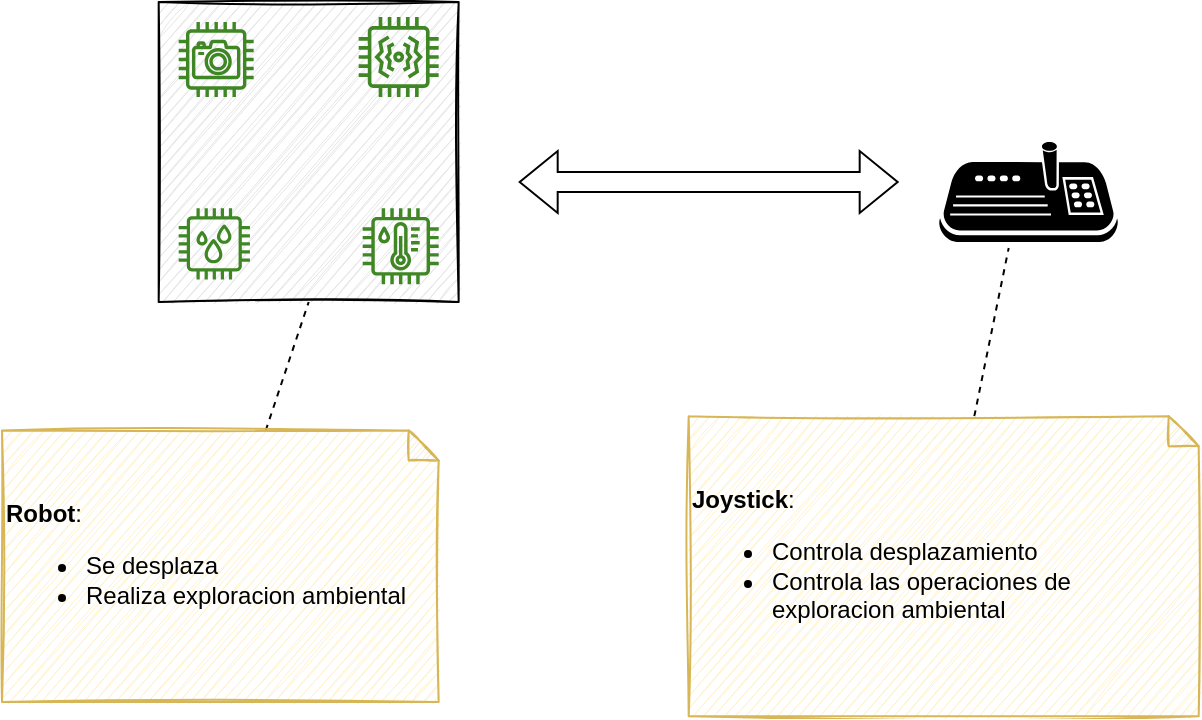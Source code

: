 <mxfile version="17.2.4" type="device" pages="8"><diagram id="a3BkHm2jv3KeYrSayy0M" name="PerspectivaProducto"><mxGraphModel dx="595" dy="-264" grid="1" gridSize="10" guides="1" tooltips="1" connect="1" arrows="1" fold="1" page="1" pageScale="1" pageWidth="827" pageHeight="1169" math="0" shadow="0"><root><mxCell id="0"/><mxCell id="1" parent="0"/><mxCell id="z4QNwNfABYVKd-LiaVp--2" value="" style="points=[[0.13,0.24,0],[0.5,0.2,0],[0.62,0,0],[0.87,0.24,0],[0.95,0.55,0],[0.96,0.95,0],[0.5,1,0],[0.04,0.95,0],[0.05,0.55,0]];verticalLabelPosition=bottom;sketch=0;html=1;verticalAlign=top;aspect=fixed;align=center;pointerEvents=1;shape=mxgraph.cisco19.joystick_keyboard;fillColor=#000000;strokeColor=none;" parent="1" vertex="1"><mxGeometry x="1358.34" y="1280" width="90" height="50" as="geometry"/></mxCell><mxCell id="z4QNwNfABYVKd-LiaVp--3" style="rounded=0;orthogonalLoop=1;jettySize=auto;html=1;entryX=0.5;entryY=1;entryDx=0;entryDy=0;endArrow=none;endFill=0;dashed=1;" parent="1" source="z4QNwNfABYVKd-LiaVp--4" target="z4QNwNfABYVKd-LiaVp--10" edge="1"><mxGeometry relative="1" as="geometry"/></mxCell><mxCell id="z4QNwNfABYVKd-LiaVp--4" value="&lt;b&gt;Robot&lt;/b&gt;:&lt;br&gt;&lt;ul&gt;&lt;li&gt;Se desplaza&lt;/li&gt;&lt;li&gt;&lt;span&gt;Realiza exploracion ambiental&lt;/span&gt;&lt;br&gt;&lt;/li&gt;&lt;/ul&gt;" style="shape=note;whiteSpace=wrap;html=1;backgroundOutline=1;darkOpacity=0.05;sketch=1;strokeColor=#d6b656;fillColor=#fff2cc;size=15;align=left;" parent="1" vertex="1"><mxGeometry x="890" y="1424.26" width="218.34" height="135.75" as="geometry"/></mxCell><mxCell id="z4QNwNfABYVKd-LiaVp--5" value="" style="shape=flexArrow;endArrow=classic;startArrow=classic;html=1;rounded=0;" parent="1" edge="1"><mxGeometry width="100" height="100" relative="1" as="geometry"><mxPoint x="1148.34" y="1300" as="sourcePoint"/><mxPoint x="1338.34" y="1300" as="targetPoint"/></mxGeometry></mxCell><mxCell id="z4QNwNfABYVKd-LiaVp--8" value="" style="group" parent="1" vertex="1" connectable="0"><mxGeometry x="968.34" y="1210" width="150" height="150" as="geometry"/></mxCell><mxCell id="z4QNwNfABYVKd-LiaVp--9" value="" style="shape=image;verticalLabelPosition=bottom;labelBackgroundColor=default;verticalAlign=top;aspect=fixed;imageAspect=0;image=https://i.etsystatic.com/10919371/r/il/3172f1/1892658251/il_794xN.1892658251_ni4r.jpg;" parent="z4QNwNfABYVKd-LiaVp--8" vertex="1"><mxGeometry x="13.34" y="25.446" width="115.622" height="86.719" as="geometry"/></mxCell><mxCell id="z4QNwNfABYVKd-LiaVp--10" value="" style="rounded=0;whiteSpace=wrap;html=1;sketch=1;strokeColor=#000000;fillColor=#E6E6E6;" parent="z4QNwNfABYVKd-LiaVp--8" vertex="1"><mxGeometry width="150" height="150" as="geometry"/></mxCell><mxCell id="z4QNwNfABYVKd-LiaVp--11" value="" style="sketch=0;outlineConnect=0;fontColor=#232F3E;gradientColor=none;fillColor=#3F8624;strokeColor=none;dashed=0;verticalLabelPosition=bottom;verticalAlign=top;align=center;html=1;fontSize=12;fontStyle=0;aspect=fixed;pointerEvents=1;shape=mxgraph.aws4.camera;" parent="z4QNwNfABYVKd-LiaVp--8" vertex="1"><mxGeometry x="10" y="10" width="37.5" height="37.5" as="geometry"/></mxCell><mxCell id="z4QNwNfABYVKd-LiaVp--12" value="" style="sketch=0;outlineConnect=0;fontColor=#232F3E;gradientColor=none;fillColor=#3F8624;strokeColor=none;dashed=0;verticalLabelPosition=bottom;verticalAlign=top;align=center;html=1;fontSize=12;fontStyle=0;aspect=fixed;pointerEvents=1;shape=mxgraph.aws4.iot_thing_humidity_sensor;" parent="z4QNwNfABYVKd-LiaVp--8" vertex="1"><mxGeometry x="10" y="103.122" width="35.625" height="35.625" as="geometry"/></mxCell><mxCell id="z4QNwNfABYVKd-LiaVp--13" value="" style="sketch=0;outlineConnect=0;fontColor=#232F3E;gradientColor=none;fillColor=#3F8624;strokeColor=none;dashed=0;verticalLabelPosition=bottom;verticalAlign=top;align=center;html=1;fontSize=12;fontStyle=0;aspect=fixed;pointerEvents=1;shape=mxgraph.aws4.iot_thing_vibration_sensor;" parent="z4QNwNfABYVKd-LiaVp--8" vertex="1"><mxGeometry x="100" y="7.5" width="40" height="40" as="geometry"/></mxCell><mxCell id="z4QNwNfABYVKd-LiaVp--14" value="" style="sketch=0;outlineConnect=0;fontColor=#232F3E;gradientColor=none;fillColor=#3F8624;strokeColor=none;dashed=0;verticalLabelPosition=bottom;verticalAlign=top;align=center;html=1;fontSize=12;fontStyle=0;aspect=fixed;pointerEvents=1;shape=mxgraph.aws4.iot_thing_temperature_humidity_sensor;" parent="z4QNwNfABYVKd-LiaVp--8" vertex="1"><mxGeometry x="102" y="103.12" width="38" height="38" as="geometry"/></mxCell><mxCell id="z4QNwNfABYVKd-LiaVp--16" style="edgeStyle=none;rounded=0;orthogonalLoop=1;jettySize=auto;html=1;entryX=0.389;entryY=1.06;entryDx=0;entryDy=0;entryPerimeter=0;dashed=1;endArrow=none;endFill=0;" parent="1" source="z4QNwNfABYVKd-LiaVp--17" target="z4QNwNfABYVKd-LiaVp--2" edge="1"><mxGeometry relative="1" as="geometry"/></mxCell><mxCell id="z4QNwNfABYVKd-LiaVp--17" value="&lt;b&gt;Joystick&lt;/b&gt;:&lt;br&gt;&lt;ul&gt;&lt;li&gt;Controla desplazamiento&lt;/li&gt;&lt;li&gt;&lt;span&gt;Controla las operaciones de exploracion ambiental&lt;/span&gt;&lt;br&gt;&lt;/li&gt;&lt;/ul&gt;" style="shape=note;whiteSpace=wrap;html=1;backgroundOutline=1;darkOpacity=0.05;sketch=1;strokeColor=#d6b656;fillColor=#fff2cc;size=15;align=left;" parent="1" vertex="1"><mxGeometry x="1233.34" y="1417.13" width="255" height="150" as="geometry"/></mxCell></root></mxGraphModel></diagram><diagram id="Cikq-c1Pj8M2TDi4PHpp" name="CasosDeUso"><mxGraphModel dx="2249" dy="2074" grid="1" gridSize="10" guides="1" tooltips="1" connect="1" arrows="1" fold="1" page="1" pageScale="1" pageWidth="827" pageHeight="1169" math="0" shadow="0"><root><mxCell id="0"/><mxCell id="1" parent="0"/><mxCell id="VpylMIT7q0f9e2hkq0iv-11" value="Sistema de Control del Robot" style="shape=umlFrame;whiteSpace=wrap;html=1;fontColor=#000000;fillColor=#FFFFFF;width=120;height=30;" parent="1" vertex="1"><mxGeometry x="-180" y="-110" width="200" height="720" as="geometry"/></mxCell><mxCell id="wIZvAFSMazKSNSQNih6H-7" style="rounded=0;orthogonalLoop=1;jettySize=auto;html=1;entryX=0;entryY=0.5;entryDx=0;entryDy=0;sketch=1;" parent="1" source="wIZvAFSMazKSNSQNih6H-1" target="wIZvAFSMazKSNSQNih6H-2" edge="1"><mxGeometry relative="1" as="geometry"/></mxCell><mxCell id="wIZvAFSMazKSNSQNih6H-8" style="edgeStyle=none;rounded=0;orthogonalLoop=1;jettySize=auto;html=1;entryX=0;entryY=0.5;entryDx=0;entryDy=0;sketch=1;" parent="1" source="wIZvAFSMazKSNSQNih6H-1" target="wIZvAFSMazKSNSQNih6H-3" edge="1"><mxGeometry relative="1" as="geometry"/></mxCell><mxCell id="wIZvAFSMazKSNSQNih6H-9" style="edgeStyle=none;rounded=0;orthogonalLoop=1;jettySize=auto;html=1;entryX=0;entryY=0.5;entryDx=0;entryDy=0;sketch=1;" parent="1" source="wIZvAFSMazKSNSQNih6H-1" target="wIZvAFSMazKSNSQNih6H-4" edge="1"><mxGeometry relative="1" as="geometry"/></mxCell><mxCell id="wIZvAFSMazKSNSQNih6H-10" style="edgeStyle=none;rounded=0;orthogonalLoop=1;jettySize=auto;html=1;sketch=1;entryX=0;entryY=0.5;entryDx=0;entryDy=0;" parent="1" source="wIZvAFSMazKSNSQNih6H-1" target="wIZvAFSMazKSNSQNih6H-5" edge="1"><mxGeometry relative="1" as="geometry"/></mxCell><mxCell id="wIZvAFSMazKSNSQNih6H-11" style="edgeStyle=none;rounded=0;orthogonalLoop=1;jettySize=auto;html=1;entryX=0;entryY=0.5;entryDx=0;entryDy=0;sketch=1;" parent="1" source="wIZvAFSMazKSNSQNih6H-1" target="wIZvAFSMazKSNSQNih6H-6" edge="1"><mxGeometry relative="1" as="geometry"/></mxCell><mxCell id="wIZvAFSMazKSNSQNih6H-25" style="edgeStyle=none;rounded=0;sketch=1;orthogonalLoop=1;jettySize=auto;html=1;entryX=0;entryY=0.5;entryDx=0;entryDy=0;" parent="1" source="wIZvAFSMazKSNSQNih6H-1" target="wIZvAFSMazKSNSQNih6H-24" edge="1"><mxGeometry relative="1" as="geometry"/></mxCell><mxCell id="VpylMIT7q0f9e2hkq0iv-9" style="edgeStyle=none;rounded=0;sketch=1;orthogonalLoop=1;jettySize=auto;html=1;entryX=0;entryY=0.5;entryDx=0;entryDy=0;" parent="1" source="wIZvAFSMazKSNSQNih6H-1" target="VpylMIT7q0f9e2hkq0iv-8" edge="1"><mxGeometry relative="1" as="geometry"/></mxCell><mxCell id="wIZvAFSMazKSNSQNih6H-1" value="Usuario&lt;br&gt;Explorador" style="shape=umlActor;verticalLabelPosition=bottom;verticalAlign=top;html=1;outlineConnect=0;fillColor=#f8cecc;strokeColor=#b85450;sketch=1;" parent="1" vertex="1"><mxGeometry x="-450" y="230" width="30" height="60" as="geometry"/></mxCell><mxCell id="wIZvAFSMazKSNSQNih6H-2" value="&lt;b&gt;Controlar Desplazamiento del Robot&lt;/b&gt;" style="ellipse;whiteSpace=wrap;html=1;fillColor=#1ba1e2;strokeColor=#006EAF;sketch=1;fontColor=#000000;" parent="1" vertex="1"><mxGeometry x="-140" y="40" width="130" height="80" as="geometry"/></mxCell><mxCell id="wIZvAFSMazKSNSQNih6H-3" value="&lt;b&gt;Controlar Vision del Robot&lt;/b&gt;" style="ellipse;whiteSpace=wrap;html=1;fillColor=#60a917;strokeColor=#2D7600;sketch=1;fontColor=#000000;" parent="1" vertex="1"><mxGeometry x="-140" y="140" width="130" height="80" as="geometry"/></mxCell><mxCell id="wIZvAFSMazKSNSQNih6H-4" value="&lt;b&gt;Cambiar Modo de operacion del Robot (Navegacion o Exploracion)&lt;/b&gt;" style="ellipse;whiteSpace=wrap;html=1;fillColor=#fa6800;strokeColor=#C73500;sketch=1;fontColor=#000000;" parent="1" vertex="1"><mxGeometry x="-150" y="320" width="140" height="80" as="geometry"/></mxCell><mxCell id="wIZvAFSMazKSNSQNih6H-5" value="&lt;b&gt;Controlar Operaciones de Exploracion - Deteccion de Movimiento&lt;/b&gt;" style="ellipse;whiteSpace=wrap;html=1;fillColor=#e3c800;strokeColor=#B09500;sketch=1;fontColor=#000000;" parent="1" vertex="1"><mxGeometry x="-150" y="410" width="150" height="80" as="geometry"/></mxCell><mxCell id="wIZvAFSMazKSNSQNih6H-6" value="&lt;b&gt;Monitorear Estado del Robot y&amp;nbsp; Resultados de Exploracion&lt;/b&gt;" style="ellipse;whiteSpace=wrap;html=1;fillColor=#6a00ff;strokeColor=#3700CC;sketch=1;fontColor=#000000;" parent="1" vertex="1"><mxGeometry x="-140" y="504.5" width="140" height="80" as="geometry"/></mxCell><mxCell id="wIZvAFSMazKSNSQNih6H-24" value="&lt;b&gt;Realizar Check Integral&lt;/b&gt;" style="ellipse;whiteSpace=wrap;html=1;fillColor=#a20025;strokeColor=#6F0000;sketch=1;fontColor=#000000;" parent="1" vertex="1"><mxGeometry x="-140" y="-50" width="130" height="80" as="geometry"/></mxCell><mxCell id="VpylMIT7q0f9e2hkq0iv-8" value="&lt;b&gt;Centrar la Vision del Robot&lt;/b&gt;" style="ellipse;whiteSpace=wrap;html=1;fillColor=#0050ef;strokeColor=#001DBC;sketch=1;fontColor=#000000;" parent="1" vertex="1"><mxGeometry x="-150" y="230" width="140" height="80" as="geometry"/></mxCell></root></mxGraphModel></diagram><diagram id="0tror-l0BOYN-Ep1wSEY" name="Arquitectura General"><mxGraphModel dx="1422" dy="2074" grid="1" gridSize="10" guides="1" tooltips="1" connect="1" arrows="1" fold="1" page="1" pageScale="1" pageWidth="827" pageHeight="1169" math="0" shadow="0"><root><mxCell id="0"/><mxCell id="1" parent="0"/><mxCell id="n69FVzTAcWz5TiP8sHJK-14" value="&lt;b&gt;Joystick MCU - ESP32&lt;/b&gt;" style="verticalAlign=top;align=left;spacingTop=8;spacingLeft=2;spacingRight=12;shape=cube;size=10;direction=south;fontStyle=4;html=1;sketch=1;fillColor=#f5f5f5;fontColor=#333333;strokeColor=#666666;" parent="1" vertex="1"><mxGeometry x="304" y="520" width="486" height="350" as="geometry"/></mxCell><mxCell id="n69FVzTAcWz5TiP8sHJK-13" value="&lt;b&gt;Robot MCU - ESP32&lt;/b&gt;" style="verticalAlign=top;align=left;spacingTop=8;spacingLeft=2;spacingRight=12;shape=cube;size=10;direction=south;fontStyle=4;html=1;sketch=1;fillColor=#f5f5f5;fontColor=#333333;strokeColor=#666666;" parent="1" vertex="1"><mxGeometry x="294" y="10" width="486" height="340" as="geometry"/></mxCell><mxCell id="n69FVzTAcWz5TiP8sHJK-3" value="" style="shape=module;align=left;spacingLeft=20;align=center;verticalAlign=top;sketch=1;fillColor=#ffe6cc;strokeColor=#d79b00;" parent="1" vertex="1"><mxGeometry x="320" y="50" width="420" height="287.5" as="geometry"/></mxCell><mxCell id="xNUkp3jb9SZTH2XCDDWd-1" value="Comunicaciones" style="shape=module;align=left;spacingLeft=20;align=center;verticalAlign=top;sketch=1;fillColor=#f8cecc;strokeColor=#b85450;" parent="1" vertex="1"><mxGeometry x="560" y="267.5" width="140" height="50" as="geometry"/></mxCell><mxCell id="xNUkp3jb9SZTH2XCDDWd-3" value="Desplazamiento" style="shape=module;align=left;spacingLeft=20;align=center;verticalAlign=top;sketch=1;fillColor=#e1d5e7;strokeColor=#9673a6;" parent="1" vertex="1"><mxGeometry x="370" y="267.5" width="140" height="50" as="geometry"/></mxCell><mxCell id="n69FVzTAcWz5TiP8sHJK-1" value="Vision" style="shape=module;align=left;spacingLeft=20;align=center;verticalAlign=top;sketch=1;fillColor=#dae8fc;strokeColor=#6c8ebf;" parent="1" vertex="1"><mxGeometry x="370" y="187.5" width="140" height="50" as="geometry"/></mxCell><mxCell id="n69FVzTAcWz5TiP8sHJK-2" value="Exploracion" style="shape=module;align=left;spacingLeft=20;align=center;verticalAlign=top;sketch=1;fillColor=#d5e8d4;strokeColor=#82b366;" parent="1" vertex="1"><mxGeometry x="560" y="187.5" width="140" height="50" as="geometry"/></mxCell><mxCell id="n69FVzTAcWz5TiP8sHJK-7" style="edgeStyle=none;rounded=0;orthogonalLoop=1;jettySize=auto;html=1;entryX=0;entryY=0;entryDx=0;entryDy=35;entryPerimeter=0;dashed=1;endArrow=none;endFill=0;" parent="1" source="n69FVzTAcWz5TiP8sHJK-4" target="xNUkp3jb9SZTH2XCDDWd-3" edge="1"><mxGeometry relative="1" as="geometry"/></mxCell><mxCell id="n69FVzTAcWz5TiP8sHJK-4" value="El modulo de desplazamiento controla los motores para poder desplazarse de posicion o rirar en una direccion." style="shape=note;whiteSpace=wrap;html=1;backgroundOutline=1;darkOpacity=0.05;sketch=1;size=16;align=left;fillColor=#fff2cc;strokeColor=#d6b656;" parent="1" vertex="1"><mxGeometry x="100" y="312.5" width="130" height="130" as="geometry"/></mxCell><mxCell id="n69FVzTAcWz5TiP8sHJK-6" style="rounded=0;orthogonalLoop=1;jettySize=auto;html=1;entryX=0;entryY=0;entryDx=0;entryDy=15;entryPerimeter=0;dashed=1;endArrow=none;endFill=0;" parent="1" source="n69FVzTAcWz5TiP8sHJK-5" target="n69FVzTAcWz5TiP8sHJK-1" edge="1"><mxGeometry relative="1" as="geometry"/></mxCell><mxCell id="n69FVzTAcWz5TiP8sHJK-5" value="El modulo de vision implementa la integraciontanto con&amp;nbsp;la camara de video como con el conjunto de sistemas electromecanicos para poder moverla y apuntar en una direccion determinada." style="shape=note;whiteSpace=wrap;html=1;backgroundOutline=1;darkOpacity=0.05;sketch=1;size=16;align=left;fillColor=#fff2cc;strokeColor=#d6b656;" parent="1" vertex="1"><mxGeometry x="50" y="20" width="130" height="170" as="geometry"/></mxCell><mxCell id="n69FVzTAcWz5TiP8sHJK-9" style="edgeStyle=none;rounded=0;orthogonalLoop=1;jettySize=auto;html=1;entryX=1;entryY=0.25;entryDx=0;entryDy=0;dashed=1;endArrow=none;endFill=0;" parent="1" source="n69FVzTAcWz5TiP8sHJK-8" target="n69FVzTAcWz5TiP8sHJK-2" edge="1"><mxGeometry relative="1" as="geometry"/></mxCell><mxCell id="n69FVzTAcWz5TiP8sHJK-8" value="El modulo de exploracion implementa la integracion con los diferentes modulos de exploracion ambiental. En el primer alcance del robot esto sera unicamente Deteccion de Movimientos.&amp;nbsp;&amp;nbsp;" style="shape=note;whiteSpace=wrap;html=1;backgroundOutline=1;darkOpacity=0.05;sketch=1;size=16;align=left;fillColor=#fff2cc;strokeColor=#d6b656;" parent="1" vertex="1"><mxGeometry x="850" y="42.5" width="160" height="125" as="geometry"/></mxCell><mxCell id="n69FVzTAcWz5TiP8sHJK-11" style="edgeStyle=none;rounded=0;orthogonalLoop=1;jettySize=auto;html=1;dashed=1;endArrow=none;endFill=0;entryX=1;entryY=0.5;entryDx=0;entryDy=0;" parent="1" source="n69FVzTAcWz5TiP8sHJK-10" target="xNUkp3jb9SZTH2XCDDWd-1" edge="1"><mxGeometry relative="1" as="geometry"/></mxCell><mxCell id="n69FVzTAcWz5TiP8sHJK-10" value="El modulo de comunicaciones implementa la integracion con los sistemas de comunicaciones, protocolos, y cualquier logica necesaria para poder enviar y recibir datos desde y hacia el Joystick.&amp;nbsp;" style="shape=note;whiteSpace=wrap;html=1;backgroundOutline=1;darkOpacity=0.05;sketch=1;size=16;align=left;fillColor=#fff2cc;strokeColor=#d6b656;" parent="1" vertex="1"><mxGeometry x="850" y="237.5" width="160" height="125" as="geometry"/></mxCell><mxCell id="n69FVzTAcWz5TiP8sHJK-12" value="Robot Firmware&amp;nbsp;" style="text;html=1;strokeColor=none;fillColor=none;align=center;verticalAlign=middle;whiteSpace=wrap;rounded=0;sketch=1;fontStyle=1" parent="1" vertex="1"><mxGeometry x="370" y="50" width="160" height="30" as="geometry"/></mxCell><mxCell id="n69FVzTAcWz5TiP8sHJK-15" value="" style="shape=module;align=left;spacingLeft=20;align=center;verticalAlign=top;sketch=1;fillColor=#ffe6cc;strokeColor=#d79b00;" parent="1" vertex="1"><mxGeometry x="320" y="560" width="420" height="280" as="geometry"/></mxCell><mxCell id="n69FVzTAcWz5TiP8sHJK-20" style="edgeStyle=none;rounded=0;orthogonalLoop=1;jettySize=auto;html=1;entryX=0.5;entryY=1;entryDx=0;entryDy=0;endArrow=classic;endFill=1;startArrow=classic;startFill=1;" parent="1" source="n69FVzTAcWz5TiP8sHJK-16" target="xNUkp3jb9SZTH2XCDDWd-1" edge="1"><mxGeometry relative="1" as="geometry"/></mxCell><mxCell id="n69FVzTAcWz5TiP8sHJK-24" style="edgeStyle=none;rounded=0;orthogonalLoop=1;jettySize=auto;html=1;entryX=0;entryY=0.5;entryDx=0;entryDy=0;entryPerimeter=0;startArrow=classic;startFill=1;endArrow=classic;endFill=1;" parent="1" source="n69FVzTAcWz5TiP8sHJK-16" target="n69FVzTAcWz5TiP8sHJK-23" edge="1"><mxGeometry relative="1" as="geometry"/></mxCell><mxCell id="n69FVzTAcWz5TiP8sHJK-16" value="Comunicaciones" style="shape=module;align=left;spacingLeft=20;align=center;verticalAlign=top;sketch=1;fillColor=#f8cecc;strokeColor=#b85450;" parent="1" vertex="1"><mxGeometry x="560" y="610" width="140" height="50" as="geometry"/></mxCell><mxCell id="n69FVzTAcWz5TiP8sHJK-17" value="Control de &#10;Desplazamiento" style="shape=module;align=left;spacingLeft=20;align=center;verticalAlign=top;sketch=1;fillColor=#e1d5e7;strokeColor=#9673a6;" parent="1" vertex="1"><mxGeometry x="370" y="690" width="140" height="50" as="geometry"/></mxCell><mxCell id="n69FVzTAcWz5TiP8sHJK-18" value="Control de &#10;Vision" style="shape=module;align=left;spacingLeft=20;align=center;verticalAlign=top;sketch=1;fillColor=#dae8fc;strokeColor=#6c8ebf;" parent="1" vertex="1"><mxGeometry x="370" y="610" width="140" height="50" as="geometry"/></mxCell><mxCell id="n69FVzTAcWz5TiP8sHJK-19" value="Control de &#10;Exploracion" style="shape=module;align=left;spacingLeft=20;align=center;verticalAlign=top;sketch=1;fillColor=#d5e8d4;strokeColor=#82b366;" parent="1" vertex="1"><mxGeometry x="560" y="690" width="140" height="50" as="geometry"/></mxCell><mxCell id="n69FVzTAcWz5TiP8sHJK-21" value="&lt;b&gt;Android Mobile&lt;/b&gt;" style="verticalAlign=top;align=left;spacingTop=8;spacingLeft=2;spacingRight=12;shape=cube;size=10;direction=south;fontStyle=4;html=1;sketch=1;fillColor=#f5f5f5;strokeColor=#666666;fontColor=#333333;" parent="1" vertex="1"><mxGeometry x="910" y="520" width="430" height="340" as="geometry"/></mxCell><mxCell id="n69FVzTAcWz5TiP8sHJK-22" value="" style="shape=module;align=left;spacingLeft=20;align=center;verticalAlign=top;sketch=1;fillColor=#ffe6cc;strokeColor=#d79b00;" parent="1" vertex="1"><mxGeometry x="940" y="560" width="370" height="270" as="geometry"/></mxCell><mxCell id="n69FVzTAcWz5TiP8sHJK-23" value="Comunicaciones" style="shape=module;align=left;spacingLeft=20;align=center;verticalAlign=top;sketch=1;fillColor=#f8cecc;strokeColor=#b85450;" parent="1" vertex="1"><mxGeometry x="970" y="610" width="140" height="50" as="geometry"/></mxCell><mxCell id="n69FVzTAcWz5TiP8sHJK-25" value="Renderizacion&#10;de Vision" style="shape=module;align=left;spacingLeft=20;align=center;verticalAlign=top;sketch=1;fillColor=#dae8fc;strokeColor=#6c8ebf;" parent="1" vertex="1"><mxGeometry x="970" y="680" width="140" height="50" as="geometry"/></mxCell><mxCell id="n69FVzTAcWz5TiP8sHJK-26" value="Monitoreo del Estado&#10;de Exploracion" style="shape=module;align=left;spacingLeft=20;align=center;verticalAlign=top;sketch=1;fillColor=#d5e8d4;strokeColor=#82b366;" parent="1" vertex="1"><mxGeometry x="1140" y="610" width="140" height="50" as="geometry"/></mxCell><mxCell id="n69FVzTAcWz5TiP8sHJK-27" value="&lt;b&gt;Robot Mobile App&amp;nbsp;&lt;/b&gt;" style="text;html=1;strokeColor=none;fillColor=none;align=center;verticalAlign=middle;whiteSpace=wrap;rounded=0;sketch=1;" parent="1" vertex="1"><mxGeometry x="1045" y="570" width="160" height="30" as="geometry"/></mxCell><mxCell id="n69FVzTAcWz5TiP8sHJK-28" value="Bluetooth" style="text;html=1;strokeColor=none;fillColor=none;align=center;verticalAlign=middle;whiteSpace=wrap;rounded=0;sketch=1;" parent="1" vertex="1"><mxGeometry x="810" y="610" width="80" height="30" as="geometry"/></mxCell><mxCell id="n69FVzTAcWz5TiP8sHJK-29" value="WiFi" style="text;html=1;strokeColor=none;fillColor=none;align=center;verticalAlign=middle;whiteSpace=wrap;rounded=0;sketch=1;" parent="1" vertex="1"><mxGeometry x="630" y="370" width="60" height="30" as="geometry"/></mxCell><mxCell id="n69FVzTAcWz5TiP8sHJK-30" value="Control y Monitoreo &#10;del Estado del Robot" style="shape=module;align=left;spacingLeft=20;align=center;verticalAlign=top;sketch=1;fillColor=#e1d5e7;strokeColor=#9673a6;" parent="1" vertex="1"><mxGeometry x="1140" y="680" width="140" height="50" as="geometry"/></mxCell><mxCell id="n69FVzTAcWz5TiP8sHJK-32" style="edgeStyle=none;rounded=0;orthogonalLoop=1;jettySize=auto;html=1;entryX=0.5;entryY=0;entryDx=0;entryDy=0;startArrow=none;startFill=0;endArrow=none;endFill=0;dashed=1;" parent="1" source="n69FVzTAcWz5TiP8sHJK-31" target="n69FVzTAcWz5TiP8sHJK-23" edge="1"><mxGeometry relative="1" as="geometry"/></mxCell><mxCell id="n69FVzTAcWz5TiP8sHJK-31" value="Implementa la integracion Bluetooth con el Joystick" style="shape=note;whiteSpace=wrap;html=1;backgroundOutline=1;darkOpacity=0.05;sketch=1;size=16;align=left;fillColor=#fff2cc;strokeColor=#d6b656;" parent="1" vertex="1"><mxGeometry x="840" y="420" width="130" height="70" as="geometry"/></mxCell><mxCell id="n69FVzTAcWz5TiP8sHJK-34" style="edgeStyle=none;rounded=0;orthogonalLoop=1;jettySize=auto;html=1;entryX=1;entryY=0.5;entryDx=0;entryDy=0;dashed=1;startArrow=none;startFill=0;endArrow=none;endFill=0;" parent="1" source="n69FVzTAcWz5TiP8sHJK-33" target="n69FVzTAcWz5TiP8sHJK-26" edge="1"><mxGeometry relative="1" as="geometry"/></mxCell><mxCell id="n69FVzTAcWz5TiP8sHJK-33" value="Implementa la funcionalidad de Monitoreo de Operaciones de Exploracion" style="shape=note;whiteSpace=wrap;html=1;backgroundOutline=1;darkOpacity=0.05;sketch=1;size=16;align=left;fillColor=#fff2cc;strokeColor=#d6b656;" parent="1" vertex="1"><mxGeometry x="1400" y="530" width="130" height="90" as="geometry"/></mxCell><mxCell id="n69FVzTAcWz5TiP8sHJK-36" style="edgeStyle=none;rounded=0;orthogonalLoop=1;jettySize=auto;html=1;entryX=1;entryY=0.75;entryDx=0;entryDy=0;dashed=1;startArrow=none;startFill=0;endArrow=none;endFill=0;" parent="1" source="n69FVzTAcWz5TiP8sHJK-35" target="n69FVzTAcWz5TiP8sHJK-30" edge="1"><mxGeometry relative="1" as="geometry"/></mxCell><mxCell id="n69FVzTAcWz5TiP8sHJK-35" value="Implementa la funcionalidad de monitorear el estado general del robot (ej, bateria, conectividad, modo de operacion, etc) y permite ejecutar ciertas operaciones como por ejemplo&amp;nbsp; realizar el check integral." style="shape=note;whiteSpace=wrap;html=1;backgroundOutline=1;darkOpacity=0.05;sketch=1;size=16;align=left;fillColor=#fff2cc;strokeColor=#d6b656;" parent="1" vertex="1"><mxGeometry x="1375" y="730" width="180" height="120" as="geometry"/></mxCell><mxCell id="n69FVzTAcWz5TiP8sHJK-38" style="edgeStyle=none;rounded=0;orthogonalLoop=1;jettySize=auto;html=1;entryX=0;entryY=0;entryDx=0;entryDy=35;dashed=1;startArrow=none;startFill=0;endArrow=none;endFill=0;entryPerimeter=0;" parent="1" source="n69FVzTAcWz5TiP8sHJK-37" target="n69FVzTAcWz5TiP8sHJK-25" edge="1"><mxGeometry relative="1" as="geometry"/></mxCell><mxCell id="n69FVzTAcWz5TiP8sHJK-37" value="Implementa la funcionalidad de renderizacion del video streaming en la Pantalla Principal" style="shape=note;whiteSpace=wrap;html=1;backgroundOutline=1;darkOpacity=0.05;sketch=1;size=16;align=left;fillColor=#fff2cc;strokeColor=#d6b656;" parent="1" vertex="1"><mxGeometry x="760" y="917.5" width="110" height="90" as="geometry"/></mxCell><mxCell id="n69FVzTAcWz5TiP8sHJK-40" style="edgeStyle=none;rounded=0;orthogonalLoop=1;jettySize=auto;html=1;entryX=0;entryY=0;entryDx=0;entryDy=35;entryPerimeter=0;dashed=1;startArrow=none;startFill=0;endArrow=none;endFill=0;" parent="1" source="n69FVzTAcWz5TiP8sHJK-39" target="n69FVzTAcWz5TiP8sHJK-17" edge="1"><mxGeometry relative="1" as="geometry"/></mxCell><mxCell id="n69FVzTAcWz5TiP8sHJK-39" value="Implementa la funcionalidad de controlar los desplazamientos de posicion y giros del Robot mediante el joystick analogico." style="shape=note;whiteSpace=wrap;html=1;backgroundOutline=1;darkOpacity=0.05;sketch=1;size=16;align=left;fillColor=#fff2cc;strokeColor=#d6b656;" parent="1" vertex="1"><mxGeometry x="120" y="740" width="130" height="110" as="geometry"/></mxCell><mxCell id="n69FVzTAcWz5TiP8sHJK-42" style="edgeStyle=none;rounded=0;orthogonalLoop=1;jettySize=auto;html=1;entryX=0;entryY=0;entryDx=0;entryDy=15;entryPerimeter=0;dashed=1;startArrow=none;startFill=0;endArrow=none;endFill=0;" parent="1" source="n69FVzTAcWz5TiP8sHJK-41" target="n69FVzTAcWz5TiP8sHJK-18" edge="1"><mxGeometry relative="1" as="geometry"/></mxCell><mxCell id="n69FVzTAcWz5TiP8sHJK-41" value="Implementa la funcionalidad de controlar la direccion en la que apunta la video camara del Robot con el Joystick analogico." style="shape=note;whiteSpace=wrap;html=1;backgroundOutline=1;darkOpacity=0.05;sketch=1;size=16;align=left;fillColor=#fff2cc;strokeColor=#d6b656;" parent="1" vertex="1"><mxGeometry x="110" y="550" width="130" height="110" as="geometry"/></mxCell><mxCell id="n69FVzTAcWz5TiP8sHJK-44" style="edgeStyle=none;rounded=0;orthogonalLoop=1;jettySize=auto;html=1;entryX=0.25;entryY=0;entryDx=0;entryDy=0;dashed=1;startArrow=none;startFill=0;endArrow=none;endFill=0;" parent="1" source="n69FVzTAcWz5TiP8sHJK-43" target="n69FVzTAcWz5TiP8sHJK-16" edge="1"><mxGeometry relative="1" as="geometry"/></mxCell><mxCell id="n69FVzTAcWz5TiP8sHJK-43" value="Implementa la comunicacion WiFi Robot-Joystick y Bluetooth Joystick-Android." style="shape=note;whiteSpace=wrap;html=1;backgroundOutline=1;darkOpacity=0.05;sketch=1;size=16;align=left;fillColor=#fff2cc;strokeColor=#d6b656;" parent="1" vertex="1"><mxGeometry x="390" y="430" width="160" height="70" as="geometry"/></mxCell><mxCell id="n69FVzTAcWz5TiP8sHJK-46" style="edgeStyle=none;rounded=0;orthogonalLoop=1;jettySize=auto;html=1;entryX=0;entryY=1;entryDx=10;entryDy=0;dashed=1;startArrow=none;startFill=0;endArrow=none;endFill=0;entryPerimeter=0;" parent="1" source="n69FVzTAcWz5TiP8sHJK-45" target="n69FVzTAcWz5TiP8sHJK-19" edge="1"><mxGeometry relative="1" as="geometry"/></mxCell><mxCell id="n69FVzTAcWz5TiP8sHJK-45" value="Implementa la logica de ejecucion vinculada a las operaciones de Exploracion, como cambiar el modo de operacion, comenzar/pauar la deteccion de movimientos, etc" style="shape=note;whiteSpace=wrap;html=1;backgroundOutline=1;darkOpacity=0.05;sketch=1;size=16;align=left;fillColor=#fff2cc;strokeColor=#d6b656;" parent="1" vertex="1"><mxGeometry x="330" y="995" width="160" height="110" as="geometry"/></mxCell><mxCell id="Y32J8J9P2NDQ-inuNnus-1" value="&lt;b&gt;Joystick Firmware&amp;nbsp;&lt;/b&gt;" style="text;html=1;strokeColor=none;fillColor=none;align=center;verticalAlign=middle;whiteSpace=wrap;rounded=0;sketch=1;" parent="1" vertex="1"><mxGeometry x="400" y="560" width="160" height="30" as="geometry"/></mxCell><mxCell id="Y32J8J9P2NDQ-inuNnus-2" value="Global Config" style="shape=module;align=left;spacingLeft=20;align=center;verticalAlign=top;sketch=1;fillColor=#fa6800;strokeColor=#C73500;fontColor=#000000;" parent="1" vertex="1"><mxGeometry x="560" y="110" width="140" height="50" as="geometry"/></mxCell><mxCell id="Y32J8J9P2NDQ-inuNnus-3" value="Core" style="shape=module;align=left;spacingLeft=20;align=center;verticalAlign=top;sketch=1;fillColor=#f0a30a;strokeColor=#BD7000;fontColor=#000000;" parent="1" vertex="1"><mxGeometry x="370" y="770" width="140" height="50" as="geometry"/></mxCell><mxCell id="Y32J8J9P2NDQ-inuNnus-5" style="edgeStyle=none;rounded=0;orthogonalLoop=1;jettySize=auto;html=1;entryX=0.75;entryY=0;entryDx=0;entryDy=0;dashed=1;startArrow=none;startFill=0;endArrow=none;endFill=0;" parent="1" source="Y32J8J9P2NDQ-inuNnus-4" target="s4YGzKkUJ0uawCQg4fUW-2" edge="1"><mxGeometry relative="1" as="geometry"/></mxCell><mxCell id="Y32J8J9P2NDQ-inuNnus-4" value="Orquesta la ejecucion de todos los demas modulos" style="shape=note;whiteSpace=wrap;html=1;backgroundOutline=1;darkOpacity=0.05;sketch=1;size=16;align=left;fillColor=#fff2cc;strokeColor=#d6b656;" parent="1" vertex="1"><mxGeometry x="490" y="-80" width="160" height="45" as="geometry"/></mxCell><mxCell id="Y32J8J9P2NDQ-inuNnus-7" style="edgeStyle=none;rounded=0;orthogonalLoop=1;jettySize=auto;html=1;entryX=0.25;entryY=1;entryDx=0;entryDy=0;dashed=1;startArrow=none;startFill=0;endArrow=none;endFill=0;" parent="1" source="Y32J8J9P2NDQ-inuNnus-6" target="Y32J8J9P2NDQ-inuNnus-3" edge="1"><mxGeometry relative="1" as="geometry"/></mxCell><mxCell id="Y32J8J9P2NDQ-inuNnus-6" value="Orquesta la ejecucion de todos los demas modulos" style="shape=note;whiteSpace=wrap;html=1;backgroundOutline=1;darkOpacity=0.05;sketch=1;size=16;align=left;fillColor=#fff2cc;strokeColor=#d6b656;" parent="1" vertex="1"><mxGeometry x="210" y="910" width="160" height="45" as="geometry"/></mxCell><mxCell id="Y32J8J9P2NDQ-inuNnus-8" value="Core" style="shape=module;align=left;spacingLeft=20;align=center;verticalAlign=top;sketch=1;fillColor=#f0a30a;strokeColor=#BD7000;fontColor=#000000;" parent="1" vertex="1"><mxGeometry x="970" y="750" width="140" height="50" as="geometry"/></mxCell><mxCell id="Y32J8J9P2NDQ-inuNnus-10" style="edgeStyle=none;rounded=0;orthogonalLoop=1;jettySize=auto;html=1;entryX=0.75;entryY=1;entryDx=0;entryDy=0;dashed=1;startArrow=none;startFill=0;endArrow=none;endFill=0;" parent="1" source="Y32J8J9P2NDQ-inuNnus-9" target="Y32J8J9P2NDQ-inuNnus-8" edge="1"><mxGeometry relative="1" as="geometry"/></mxCell><mxCell id="Y32J8J9P2NDQ-inuNnus-9" value="Orquesta la ejecucion de todos los demas modulos" style="shape=note;whiteSpace=wrap;html=1;backgroundOutline=1;darkOpacity=0.05;sketch=1;size=16;align=left;fillColor=#fff2cc;strokeColor=#d6b656;" parent="1" vertex="1"><mxGeometry x="940" y="910" width="160" height="45" as="geometry"/></mxCell><mxCell id="s4YGzKkUJ0uawCQg4fUW-2" value="Core" style="shape=module;align=left;spacingLeft=20;align=center;verticalAlign=top;sketch=1;fillColor=#f0a30a;strokeColor=#BD7000;fontColor=#000000;" parent="1" vertex="1"><mxGeometry x="370" y="110" width="140" height="50" as="geometry"/></mxCell><mxCell id="s4YGzKkUJ0uawCQg4fUW-4" style="edgeStyle=none;rounded=0;orthogonalLoop=1;jettySize=auto;html=1;entryX=0.75;entryY=0;entryDx=0;entryDy=0;dashed=1;startArrow=none;startFill=0;endArrow=none;endFill=0;" parent="1" source="s4YGzKkUJ0uawCQg4fUW-3" target="Y32J8J9P2NDQ-inuNnus-2" edge="1"><mxGeometry relative="1" as="geometry"/></mxCell><mxCell id="s4YGzKkUJ0uawCQg4fUW-3" value="Alberga la configuracion global del sistema" style="shape=note;whiteSpace=wrap;html=1;backgroundOutline=1;darkOpacity=0.05;sketch=1;size=16;align=left;fillColor=#fff2cc;strokeColor=#d6b656;" parent="1" vertex="1"><mxGeometry x="720" y="-70" width="160" height="45" as="geometry"/></mxCell><mxCell id="s4YGzKkUJ0uawCQg4fUW-5" value="Global Config" style="shape=module;align=left;spacingLeft=20;align=center;verticalAlign=top;sketch=1;fillColor=#fa6800;strokeColor=#C73500;fontColor=#000000;" parent="1" vertex="1"><mxGeometry x="560" y="770" width="140" height="50" as="geometry"/></mxCell><mxCell id="s4YGzKkUJ0uawCQg4fUW-7" style="edgeStyle=none;rounded=0;orthogonalLoop=1;jettySize=auto;html=1;entryX=0.5;entryY=1;entryDx=0;entryDy=0;dashed=1;startArrow=none;startFill=0;endArrow=none;endFill=0;" parent="1" source="s4YGzKkUJ0uawCQg4fUW-6" target="s4YGzKkUJ0uawCQg4fUW-5" edge="1"><mxGeometry relative="1" as="geometry"/></mxCell><mxCell id="s4YGzKkUJ0uawCQg4fUW-6" value="Alberga la configuracion global del sistema" style="shape=note;whiteSpace=wrap;html=1;backgroundOutline=1;darkOpacity=0.05;sketch=1;size=16;align=left;fillColor=#fff2cc;strokeColor=#d6b656;" parent="1" vertex="1"><mxGeometry x="500" y="940" width="160" height="45" as="geometry"/></mxCell><mxCell id="s4YGzKkUJ0uawCQg4fUW-8" value="Global Config" style="shape=module;align=left;spacingLeft=20;align=center;verticalAlign=top;sketch=1;fillColor=#fa6800;strokeColor=#C73500;fontColor=#000000;" parent="1" vertex="1"><mxGeometry x="1140" y="750" width="140" height="50" as="geometry"/></mxCell><mxCell id="s4YGzKkUJ0uawCQg4fUW-10" style="edgeStyle=none;rounded=0;orthogonalLoop=1;jettySize=auto;html=1;entryX=0.5;entryY=1;entryDx=0;entryDy=0;dashed=1;startArrow=none;startFill=0;endArrow=none;endFill=0;" parent="1" source="s4YGzKkUJ0uawCQg4fUW-9" target="s4YGzKkUJ0uawCQg4fUW-8" edge="1"><mxGeometry relative="1" as="geometry"/></mxCell><mxCell id="s4YGzKkUJ0uawCQg4fUW-9" value="Alberga la configuracion global del sistema" style="shape=note;whiteSpace=wrap;html=1;backgroundOutline=1;darkOpacity=0.05;sketch=1;size=16;align=left;fillColor=#fff2cc;strokeColor=#d6b656;" parent="1" vertex="1"><mxGeometry x="1205" y="930" width="160" height="45" as="geometry"/></mxCell></root></mxGraphModel></diagram><diagram id="G5enJV2UguWcyWd2nk7G" name="Arquitectura Robot"><mxGraphModel dx="2249" dy="905" grid="1" gridSize="10" guides="1" tooltips="1" connect="1" arrows="1" fold="1" page="1" pageScale="1" pageWidth="827" pageHeight="1169" math="0" shadow="0"><root><mxCell id="0"/><mxCell id="1" parent="0"/><mxCell id="pte8JQMAGInHKOOEzh0j-40" value="&lt;span style=&quot;color: rgb(51 , 51 , 51) ; font-family: &amp;#34;helvetica&amp;#34; ; font-size: 12px ; font-style: normal ; letter-spacing: normal ; text-align: left ; text-indent: 0px ; text-transform: none ; word-spacing: 0px ; background-color: rgb(248 , 249 , 250) ; text-decoration: underline ; display: inline ; float: none&quot;&gt;&lt;b&gt;Robot (MCU) - ESP32&lt;/b&gt;&lt;/span&gt;" style="verticalAlign=top;align=left;spacingTop=8;spacingLeft=2;spacingRight=12;shape=cube;size=10;direction=south;fontStyle=4;html=1;sketch=1;fontColor=#333333;fillColor=#f5f5f5;strokeColor=#666666;" parent="1" vertex="1"><mxGeometry x="-240" y="590" width="1420" height="690" as="geometry"/></mxCell><mxCell id="MTksZHOH_ttSTg_6w9hL-2" value="" style="shape=module;align=left;spacingLeft=20;align=center;verticalAlign=top;sketch=1;fillColor=#d5e8d4;strokeColor=#82b366;" parent="1" vertex="1"><mxGeometry x="-190" y="650" width="1320" height="610" as="geometry"/></mxCell><mxCell id="pte8JQMAGInHKOOEzh0j-39" value="" style="shape=module;align=left;spacingLeft=20;align=center;verticalAlign=top;sketch=1;fillColor=#fff2cc;strokeColor=#d6b656;" parent="1" vertex="1"><mxGeometry x="-140" y="690" width="1210" height="460" as="geometry"/></mxCell><mxCell id="MTksZHOH_ttSTg_6w9hL-1" style="edgeStyle=none;rounded=0;orthogonalLoop=1;jettySize=auto;html=1;entryX=1;entryY=0.5;entryDx=0;entryDy=0;dashed=1;fontColor=#000000;startArrow=none;startFill=0;endArrow=none;endFill=0;" parent="1" source="ulxWgmZOHO0jUg6FscR--8" target="pte8JQMAGInHKOOEzh0j-34" edge="1"><mxGeometry relative="1" as="geometry"/></mxCell><mxCell id="ulxWgmZOHO0jUg6FscR--8" value="Todos los modulos Drivers se comunican con la capa de HAL que provee una abstraccion de acceso al Hardware desde el ESP32 Framework.&amp;nbsp;" style="shape=note;whiteSpace=wrap;html=1;backgroundOutline=1;darkOpacity=0.05;sketch=1;size=16;align=left;fillColor=#fff2cc;strokeColor=#d6b656;" parent="1" vertex="1"><mxGeometry x="745" y="1350" width="180" height="110" as="geometry"/></mxCell><mxCell id="ulxWgmZOHO0jUg6FscR--15" value="Robot Firmware&amp;nbsp;" style="text;html=1;strokeColor=none;fillColor=none;align=center;verticalAlign=middle;whiteSpace=wrap;rounded=0;sketch=1;fontStyle=1" parent="1" vertex="1"><mxGeometry x="-80" y="720" width="160" height="30" as="geometry"/></mxCell><mxCell id="ulxWgmZOHO0jUg6FscR--16" value="WiFi" style="text;html=1;strokeColor=none;fillColor=none;align=center;verticalAlign=middle;whiteSpace=wrap;rounded=0;sketch=1;" parent="1" vertex="1"><mxGeometry x="930" y="600" width="60" height="30" as="geometry"/></mxCell><mxCell id="pte8JQMAGInHKOOEzh0j-1" value="Vision" style="shape=module;align=left;spacingLeft=20;align=center;verticalAlign=top;sketch=1;fillColor=#dae8fc;strokeColor=#6c8ebf;" parent="1" vertex="1"><mxGeometry x="-80" y="920" width="250" height="190" as="geometry"/></mxCell><mxCell id="pte8JQMAGInHKOOEzh0j-35" style="edgeStyle=none;rounded=0;orthogonalLoop=1;jettySize=auto;html=1;dashed=1;startArrow=none;startFill=0;endArrow=classic;endFill=1;" parent="1" source="pte8JQMAGInHKOOEzh0j-2" target="pte8JQMAGInHKOOEzh0j-34" edge="1"><mxGeometry relative="1" as="geometry"/></mxCell><mxCell id="pte8JQMAGInHKOOEzh0j-2" value="Drivers" style="shape=module;align=left;spacingLeft=20;align=center;verticalAlign=top;sketch=1;fillColor=#f0a30a;fontColor=#000000;strokeColor=#BD7000;" parent="1" vertex="1"><mxGeometry x="60" y="1040" width="90" height="50" as="geometry"/></mxCell><mxCell id="pte8JQMAGInHKOOEzh0j-27" style="edgeStyle=none;rounded=0;orthogonalLoop=1;jettySize=auto;html=1;dashed=1;startArrow=none;startFill=0;endArrow=classic;endFill=1;" parent="1" source="pte8JQMAGInHKOOEzh0j-3" target="pte8JQMAGInHKOOEzh0j-2" edge="1"><mxGeometry relative="1" as="geometry"/></mxCell><mxCell id="pte8JQMAGInHKOOEzh0j-32" style="edgeStyle=none;rounded=0;orthogonalLoop=1;jettySize=auto;html=1;entryX=1;entryY=0.5;entryDx=0;entryDy=0;dashed=1;startArrow=none;startFill=0;endArrow=classic;endFill=1;" parent="1" source="pte8JQMAGInHKOOEzh0j-3" target="pte8JQMAGInHKOOEzh0j-4" edge="1"><mxGeometry relative="1" as="geometry"/></mxCell><mxCell id="pte8JQMAGInHKOOEzh0j-3" value="Services" style="shape=module;align=left;spacingLeft=20;align=center;verticalAlign=top;sketch=1;fillColor=#fa6800;fontColor=#000000;strokeColor=#C73500;" parent="1" vertex="1"><mxGeometry x="60" y="965" width="90" height="50" as="geometry"/></mxCell><mxCell id="pte8JQMAGInHKOOEzh0j-4" value="Config" style="shape=module;align=left;spacingLeft=20;align=center;verticalAlign=top;sketch=1;fillColor=#a0522d;fontColor=#000000;strokeColor=#6D1F00;" parent="1" vertex="1"><mxGeometry x="-60" y="965" width="90" height="50" as="geometry"/></mxCell><mxCell id="pte8JQMAGInHKOOEzh0j-5" value="Desplazamiento" style="shape=module;align=left;spacingLeft=20;align=center;verticalAlign=top;sketch=1;fillColor=#e1d5e7;strokeColor=#9673a6;" parent="1" vertex="1"><mxGeometry x="180" y="920" width="270" height="190" as="geometry"/></mxCell><mxCell id="pte8JQMAGInHKOOEzh0j-36" style="edgeStyle=none;rounded=0;orthogonalLoop=1;jettySize=auto;html=1;dashed=1;startArrow=none;startFill=0;endArrow=classic;endFill=1;" parent="1" source="pte8JQMAGInHKOOEzh0j-6" target="pte8JQMAGInHKOOEzh0j-34" edge="1"><mxGeometry relative="1" as="geometry"/></mxCell><mxCell id="pte8JQMAGInHKOOEzh0j-6" value="Drivers" style="shape=module;align=left;spacingLeft=20;align=center;verticalAlign=top;sketch=1;fillColor=#f0a30a;fontColor=#000000;strokeColor=#BD7000;" parent="1" vertex="1"><mxGeometry x="324" y="1040" width="90" height="50" as="geometry"/></mxCell><mxCell id="pte8JQMAGInHKOOEzh0j-26" style="edgeStyle=none;rounded=0;orthogonalLoop=1;jettySize=auto;html=1;entryX=0.5;entryY=0;entryDx=0;entryDy=0;dashed=1;startArrow=none;startFill=0;endArrow=classic;endFill=1;" parent="1" source="pte8JQMAGInHKOOEzh0j-7" target="pte8JQMAGInHKOOEzh0j-6" edge="1"><mxGeometry relative="1" as="geometry"/></mxCell><mxCell id="pte8JQMAGInHKOOEzh0j-31" style="edgeStyle=none;rounded=0;orthogonalLoop=1;jettySize=auto;html=1;dashed=1;startArrow=none;startFill=0;endArrow=classic;endFill=1;" parent="1" source="pte8JQMAGInHKOOEzh0j-7" target="pte8JQMAGInHKOOEzh0j-8" edge="1"><mxGeometry relative="1" as="geometry"/></mxCell><mxCell id="pte8JQMAGInHKOOEzh0j-7" value="Services" style="shape=module;align=left;spacingLeft=20;align=center;verticalAlign=top;sketch=1;fillColor=#fa6800;fontColor=#000000;strokeColor=#C73500;" parent="1" vertex="1"><mxGeometry x="324" y="965" width="90" height="50" as="geometry"/></mxCell><mxCell id="pte8JQMAGInHKOOEzh0j-8" value="Config" style="shape=module;align=left;spacingLeft=20;align=center;verticalAlign=top;sketch=1;fillColor=#a0522d;fontColor=#000000;strokeColor=#6D1F00;" parent="1" vertex="1"><mxGeometry x="200" y="965" width="90" height="50" as="geometry"/></mxCell><mxCell id="pte8JQMAGInHKOOEzh0j-9" value="Exploracion" style="shape=module;align=left;spacingLeft=20;align=center;verticalAlign=top;sketch=1;fillColor=#d5e8d4;strokeColor=#82b366;" parent="1" vertex="1"><mxGeometry x="490" y="920" width="250" height="200" as="geometry"/></mxCell><mxCell id="pte8JQMAGInHKOOEzh0j-37" style="edgeStyle=none;rounded=0;orthogonalLoop=1;jettySize=auto;html=1;entryX=0.75;entryY=0;entryDx=0;entryDy=0;dashed=1;startArrow=none;startFill=0;endArrow=classic;endFill=1;" parent="1" source="pte8JQMAGInHKOOEzh0j-10" target="pte8JQMAGInHKOOEzh0j-34" edge="1"><mxGeometry relative="1" as="geometry"/></mxCell><mxCell id="pte8JQMAGInHKOOEzh0j-10" value="Drivers" style="shape=module;align=left;spacingLeft=20;align=center;verticalAlign=top;sketch=1;fillColor=#f0a30a;fontColor=#000000;strokeColor=#BD7000;" parent="1" vertex="1"><mxGeometry x="510" y="1040" width="90" height="50" as="geometry"/></mxCell><mxCell id="pte8JQMAGInHKOOEzh0j-25" style="edgeStyle=none;rounded=0;orthogonalLoop=1;jettySize=auto;html=1;entryX=0.5;entryY=0;entryDx=0;entryDy=0;dashed=1;startArrow=none;startFill=0;endArrow=classic;endFill=1;" parent="1" source="pte8JQMAGInHKOOEzh0j-11" target="pte8JQMAGInHKOOEzh0j-10" edge="1"><mxGeometry relative="1" as="geometry"/></mxCell><mxCell id="pte8JQMAGInHKOOEzh0j-30" style="edgeStyle=none;rounded=0;orthogonalLoop=1;jettySize=auto;html=1;entryX=0;entryY=0;entryDx=0;entryDy=35;entryPerimeter=0;dashed=1;startArrow=none;startFill=0;endArrow=classic;endFill=1;" parent="1" source="pte8JQMAGInHKOOEzh0j-11" target="pte8JQMAGInHKOOEzh0j-12" edge="1"><mxGeometry relative="1" as="geometry"/></mxCell><mxCell id="pte8JQMAGInHKOOEzh0j-11" value="Services" style="shape=module;align=left;spacingLeft=20;align=center;verticalAlign=top;sketch=1;fillColor=#fa6800;fontColor=#000000;strokeColor=#C73500;" parent="1" vertex="1"><mxGeometry x="510" y="955" width="90" height="50" as="geometry"/></mxCell><mxCell id="pte8JQMAGInHKOOEzh0j-12" value="Config" style="shape=module;align=left;spacingLeft=20;align=center;verticalAlign=top;sketch=1;fillColor=#a0522d;fontColor=#000000;strokeColor=#6D1F00;" parent="1" vertex="1"><mxGeometry x="630" y="955" width="90" height="50" as="geometry"/></mxCell><mxCell id="pte8JQMAGInHKOOEzh0j-13" value="Comunicaciones" style="shape=module;align=left;spacingLeft=20;align=center;verticalAlign=top;sketch=1;fillColor=#f8cecc;strokeColor=#b85450;" parent="1" vertex="1"><mxGeometry x="770" y="915" width="260" height="205" as="geometry"/></mxCell><mxCell id="pte8JQMAGInHKOOEzh0j-38" style="edgeStyle=none;rounded=0;orthogonalLoop=1;jettySize=auto;html=1;dashed=1;startArrow=none;startFill=0;endArrow=classic;endFill=1;" parent="1" source="pte8JQMAGInHKOOEzh0j-14" target="pte8JQMAGInHKOOEzh0j-34" edge="1"><mxGeometry relative="1" as="geometry"/></mxCell><mxCell id="pte8JQMAGInHKOOEzh0j-14" value="Drivers" style="shape=module;align=left;spacingLeft=20;align=center;verticalAlign=top;sketch=1;fillColor=#f0a30a;fontColor=#000000;strokeColor=#BD7000;" parent="1" vertex="1"><mxGeometry x="790" y="1040" width="90" height="50" as="geometry"/></mxCell><mxCell id="pte8JQMAGInHKOOEzh0j-28" style="edgeStyle=none;rounded=0;orthogonalLoop=1;jettySize=auto;html=1;dashed=1;startArrow=none;startFill=0;endArrow=classic;endFill=1;" parent="1" source="pte8JQMAGInHKOOEzh0j-15" target="pte8JQMAGInHKOOEzh0j-14" edge="1"><mxGeometry relative="1" as="geometry"/></mxCell><mxCell id="pte8JQMAGInHKOOEzh0j-33" style="edgeStyle=none;rounded=0;orthogonalLoop=1;jettySize=auto;html=1;entryX=0;entryY=0;entryDx=0;entryDy=15;entryPerimeter=0;dashed=1;startArrow=none;startFill=0;endArrow=classic;endFill=1;" parent="1" source="pte8JQMAGInHKOOEzh0j-15" target="pte8JQMAGInHKOOEzh0j-16" edge="1"><mxGeometry relative="1" as="geometry"/></mxCell><mxCell id="pte8JQMAGInHKOOEzh0j-15" value="Services" style="shape=module;align=left;spacingLeft=20;align=center;verticalAlign=top;sketch=1;fillColor=#fa6800;fontColor=#000000;strokeColor=#C73500;" parent="1" vertex="1"><mxGeometry x="790" y="965" width="90" height="50" as="geometry"/></mxCell><mxCell id="pte8JQMAGInHKOOEzh0j-16" value="Config" style="shape=module;align=left;spacingLeft=20;align=center;verticalAlign=top;sketch=1;fillColor=#a0522d;fontColor=#000000;strokeColor=#6D1F00;" parent="1" vertex="1"><mxGeometry x="920" y="965" width="90" height="50" as="geometry"/></mxCell><mxCell id="pte8JQMAGInHKOOEzh0j-17" value="Core" style="shape=module;align=left;spacingLeft=20;align=center;verticalAlign=top;sketch=1;fillColor=#fa6800;strokeColor=#C73500;fontColor=#000000;" parent="1" vertex="1"><mxGeometry x="240" y="730" width="230" height="100" as="geometry"/></mxCell><mxCell id="pte8JQMAGInHKOOEzh0j-19" style="edgeStyle=none;rounded=0;orthogonalLoop=1;jettySize=auto;html=1;entryX=0.75;entryY=0;entryDx=0;entryDy=0;startArrow=none;startFill=0;endArrow=classic;endFill=1;dashed=1;" parent="1" source="pte8JQMAGInHKOOEzh0j-18" target="pte8JQMAGInHKOOEzh0j-3" edge="1"><mxGeometry relative="1" as="geometry"/></mxCell><mxCell id="pte8JQMAGInHKOOEzh0j-20" style="edgeStyle=none;rounded=0;orthogonalLoop=1;jettySize=auto;html=1;entryX=0.5;entryY=0;entryDx=0;entryDy=0;startArrow=none;startFill=0;endArrow=classic;endFill=1;dashed=1;" parent="1" source="pte8JQMAGInHKOOEzh0j-18" target="pte8JQMAGInHKOOEzh0j-7" edge="1"><mxGeometry relative="1" as="geometry"/></mxCell><mxCell id="pte8JQMAGInHKOOEzh0j-21" style="edgeStyle=none;rounded=0;orthogonalLoop=1;jettySize=auto;html=1;entryX=0.5;entryY=0;entryDx=0;entryDy=0;startArrow=none;startFill=0;endArrow=classic;endFill=1;dashed=1;" parent="1" source="pte8JQMAGInHKOOEzh0j-18" target="pte8JQMAGInHKOOEzh0j-11" edge="1"><mxGeometry relative="1" as="geometry"/></mxCell><mxCell id="pte8JQMAGInHKOOEzh0j-22" style="edgeStyle=none;rounded=0;orthogonalLoop=1;jettySize=auto;html=1;entryX=0.5;entryY=0;entryDx=0;entryDy=0;startArrow=none;startFill=0;endArrow=classic;endFill=1;dashed=1;" parent="1" source="pte8JQMAGInHKOOEzh0j-18" target="pte8JQMAGInHKOOEzh0j-15" edge="1"><mxGeometry relative="1" as="geometry"/></mxCell><mxCell id="MTksZHOH_ttSTg_6w9hL-14" style="edgeStyle=none;rounded=0;orthogonalLoop=1;jettySize=auto;html=1;entryX=0;entryY=0;entryDx=0;entryDy=35;entryPerimeter=0;dashed=1;fontColor=#000000;startArrow=none;startFill=0;endArrow=classic;endFill=1;" parent="1" source="pte8JQMAGInHKOOEzh0j-18" target="MTksZHOH_ttSTg_6w9hL-10" edge="1"><mxGeometry relative="1" as="geometry"/></mxCell><mxCell id="pte8JQMAGInHKOOEzh0j-18" value="&lt;SuperLoop&gt;&#10;Main" style="shape=module;align=left;spacingLeft=20;align=center;verticalAlign=top;sketch=1;fillColor=#fa6800;strokeColor=#C73500;fontColor=#000000;" parent="1" vertex="1"><mxGeometry x="280" y="760" width="140" height="50" as="geometry"/></mxCell><mxCell id="pte8JQMAGInHKOOEzh0j-34" value="HAL" style="shape=module;align=left;spacingLeft=20;align=center;verticalAlign=top;sketch=1;fillColor=#f8cecc;strokeColor=#b85450;" parent="1" vertex="1"><mxGeometry x="240" y="1190" width="240" height="50" as="geometry"/></mxCell><mxCell id="MTksZHOH_ttSTg_6w9hL-3" value="ESP32 - Framework" style="text;html=1;strokeColor=none;fillColor=none;align=center;verticalAlign=middle;whiteSpace=wrap;rounded=0;sketch=1;fontStyle=1" parent="1" vertex="1"><mxGeometry x="-190" y="660" width="160" height="30" as="geometry"/></mxCell><mxCell id="MTksZHOH_ttSTg_6w9hL-6" style="edgeStyle=none;rounded=0;orthogonalLoop=1;jettySize=auto;html=1;dashed=1;fontColor=#000000;startArrow=none;startFill=0;endArrow=none;endFill=0;" parent="1" source="MTksZHOH_ttSTg_6w9hL-5" target="pte8JQMAGInHKOOEzh0j-14" edge="1"><mxGeometry relative="1" as="geometry"/></mxCell><mxCell id="MTksZHOH_ttSTg_6w9hL-5" value="Los modulos Drivers implementan la logica de bajo nivel de interaccion con la capa HAL para controlar los dispositivos fisicos." style="shape=note;whiteSpace=wrap;html=1;backgroundOutline=1;darkOpacity=0.05;sketch=1;size=16;align=left;fillColor=#fff2cc;strokeColor=#d6b656;" parent="1" vertex="1"><mxGeometry x="1090" y="1350" width="190" height="90" as="geometry"/></mxCell><mxCell id="MTksZHOH_ttSTg_6w9hL-9" style="edgeStyle=none;rounded=0;orthogonalLoop=1;jettySize=auto;html=1;entryX=1;entryY=0.5;entryDx=0;entryDy=0;dashed=1;fontColor=#000000;startArrow=none;startFill=0;endArrow=none;endFill=0;" parent="1" source="MTksZHOH_ttSTg_6w9hL-8" target="pte8JQMAGInHKOOEzh0j-16" edge="1"><mxGeometry relative="1" as="geometry"/></mxCell><mxCell id="MTksZHOH_ttSTg_6w9hL-8" value="Los modulos de Config albergan configuracion local del modulo que no se encuentra compartida en la config global del sistema" style="shape=note;whiteSpace=wrap;html=1;backgroundOutline=1;darkOpacity=0.05;sketch=1;size=16;align=left;fillColor=#fff2cc;strokeColor=#d6b656;" parent="1" vertex="1"><mxGeometry x="1271" y="1169" width="170" height="75" as="geometry"/></mxCell><mxCell id="MTksZHOH_ttSTg_6w9hL-10" value=" Global Config" style="shape=module;align=left;spacingLeft=20;align=center;verticalAlign=top;sketch=1;fillColor=#a0522d;fontColor=#000000;strokeColor=#6D1F00;" parent="1" vertex="1"><mxGeometry x="700" y="740" width="160" height="50" as="geometry"/></mxCell><mxCell id="MTksZHOH_ttSTg_6w9hL-13" style="edgeStyle=none;rounded=0;orthogonalLoop=1;jettySize=auto;html=1;entryX=1;entryY=0.5;entryDx=0;entryDy=0;dashed=1;fontColor=#000000;startArrow=none;startFill=0;endArrow=none;endFill=0;" parent="1" source="MTksZHOH_ttSTg_6w9hL-12" target="MTksZHOH_ttSTg_6w9hL-10" edge="1"><mxGeometry relative="1" as="geometry"/></mxCell><mxCell id="MTksZHOH_ttSTg_6w9hL-12" value="Configuracion Global. Tanto los servicios como el core de la aplicacion pueden accederla. Para simplificar el diagrama no se incluyen las flechas." style="shape=note;whiteSpace=wrap;html=1;backgroundOutline=1;darkOpacity=0.05;sketch=1;size=16;align=left;fillColor=#fff2cc;strokeColor=#d6b656;" parent="1" vertex="1"><mxGeometry x="1250" y="630" width="190" height="90" as="geometry"/></mxCell><mxCell id="MTksZHOH_ttSTg_6w9hL-16" style="edgeStyle=none;rounded=0;orthogonalLoop=1;jettySize=auto;html=1;entryX=0.75;entryY=0;entryDx=0;entryDy=0;dashed=1;fontColor=#000000;startArrow=none;startFill=0;endArrow=classic;endFill=1;" parent="1" source="MTksZHOH_ttSTg_6w9hL-15" target="pte8JQMAGInHKOOEzh0j-15" edge="1"><mxGeometry relative="1" as="geometry"/></mxCell><mxCell id="MTksZHOH_ttSTg_6w9hL-15" value="Los Servicios son abstracciones de mas alto nivel que proveen el contrato de la funcionalidad a ejecutar ocultando los detalles de como lo hacen. En su implementacion invocan a los Drivers.&amp;nbsp;" style="shape=note;whiteSpace=wrap;html=1;backgroundOutline=1;darkOpacity=0.05;sketch=1;size=16;align=left;fillColor=#fff2cc;strokeColor=#d6b656;" parent="1" vertex="1"><mxGeometry x="1250" y="830" width="200" height="140" as="geometry"/></mxCell></root></mxGraphModel></diagram><diagram name="Copy of Arquitectura Robot" id="KR-LT1Tj--5WMKnRHTGs"><mxGraphModel dx="2249" dy="905" grid="1" gridSize="10" guides="1" tooltips="1" connect="1" arrows="1" fold="1" page="1" pageScale="1" pageWidth="827" pageHeight="1169" math="0" shadow="0"><root><mxCell id="_U47remGiFxbU4T1_cI0-0"/><mxCell id="_U47remGiFxbU4T1_cI0-1" parent="_U47remGiFxbU4T1_cI0-0"/><mxCell id="_U47remGiFxbU4T1_cI0-2" value="&lt;span style=&quot;color: rgb(51 , 51 , 51) ; font-family: &amp;#34;helvetica&amp;#34; ; font-size: 12px ; font-style: normal ; letter-spacing: normal ; text-align: left ; text-indent: 0px ; text-transform: none ; word-spacing: 0px ; background-color: rgb(248 , 249 , 250) ; text-decoration: underline ; display: inline ; float: none&quot;&gt;&lt;b&gt;Joystick (MCU) - ESP32&lt;/b&gt;&lt;/span&gt;" style="verticalAlign=top;align=left;spacingTop=8;spacingLeft=2;spacingRight=12;shape=cube;size=10;direction=south;fontStyle=4;html=1;sketch=1;fontColor=#333333;fillColor=#f5f5f5;strokeColor=#666666;" parent="_U47remGiFxbU4T1_cI0-1" vertex="1"><mxGeometry x="-240" y="590" width="1420" height="690" as="geometry"/></mxCell><mxCell id="_U47remGiFxbU4T1_cI0-3" value="" style="shape=module;align=left;spacingLeft=20;align=center;verticalAlign=top;sketch=1;fillColor=#d5e8d4;strokeColor=#82b366;" parent="_U47remGiFxbU4T1_cI0-1" vertex="1"><mxGeometry x="-190" y="650" width="1320" height="610" as="geometry"/></mxCell><mxCell id="_U47remGiFxbU4T1_cI0-4" value="" style="shape=module;align=left;spacingLeft=20;align=center;verticalAlign=top;sketch=1;fillColor=#fff2cc;strokeColor=#d6b656;" parent="_U47remGiFxbU4T1_cI0-1" vertex="1"><mxGeometry x="-140" y="690" width="1210" height="460" as="geometry"/></mxCell><mxCell id="_U47remGiFxbU4T1_cI0-5" style="edgeStyle=none;rounded=0;orthogonalLoop=1;jettySize=auto;html=1;entryX=1;entryY=0.5;entryDx=0;entryDy=0;dashed=1;fontColor=#000000;startArrow=none;startFill=0;endArrow=none;endFill=0;" parent="_U47remGiFxbU4T1_cI0-1" source="_U47remGiFxbU4T1_cI0-6" target="_U47remGiFxbU4T1_cI0-44" edge="1"><mxGeometry relative="1" as="geometry"/></mxCell><mxCell id="_U47remGiFxbU4T1_cI0-6" value="Todos los modulos Drivers se comunican con la capa de HAL que provee una abstraccion de acceso al Hardware desde el ESP32 Framework.&amp;nbsp;" style="shape=note;whiteSpace=wrap;html=1;backgroundOutline=1;darkOpacity=0.05;sketch=1;size=16;align=left;fillColor=#fff2cc;strokeColor=#d6b656;" parent="_U47remGiFxbU4T1_cI0-1" vertex="1"><mxGeometry x="745" y="1350" width="180" height="110" as="geometry"/></mxCell><mxCell id="_U47remGiFxbU4T1_cI0-7" value="Joystick Firmware&amp;nbsp;" style="text;html=1;strokeColor=none;fillColor=none;align=center;verticalAlign=middle;whiteSpace=wrap;rounded=0;sketch=1;fontStyle=1" parent="_U47remGiFxbU4T1_cI0-1" vertex="1"><mxGeometry x="-80" y="720" width="160" height="30" as="geometry"/></mxCell><mxCell id="_U47remGiFxbU4T1_cI0-8" value="WiFi" style="text;html=1;strokeColor=none;fillColor=none;align=center;verticalAlign=middle;whiteSpace=wrap;rounded=0;sketch=1;" parent="_U47remGiFxbU4T1_cI0-1" vertex="1"><mxGeometry x="930" y="600" width="60" height="30" as="geometry"/></mxCell><mxCell id="_U47remGiFxbU4T1_cI0-9" value="Control Vision" style="shape=module;align=left;spacingLeft=20;align=center;verticalAlign=top;sketch=1;fillColor=#dae8fc;strokeColor=#6c8ebf;" parent="_U47remGiFxbU4T1_cI0-1" vertex="1"><mxGeometry x="-80" y="920" width="250" height="190" as="geometry"/></mxCell><mxCell id="_U47remGiFxbU4T1_cI0-10" style="edgeStyle=none;rounded=0;orthogonalLoop=1;jettySize=auto;html=1;dashed=1;startArrow=none;startFill=0;endArrow=classic;endFill=1;" parent="_U47remGiFxbU4T1_cI0-1" source="_U47remGiFxbU4T1_cI0-11" target="_U47remGiFxbU4T1_cI0-44" edge="1"><mxGeometry relative="1" as="geometry"/></mxCell><mxCell id="_U47remGiFxbU4T1_cI0-11" value="Drivers" style="shape=module;align=left;spacingLeft=20;align=center;verticalAlign=top;sketch=1;fillColor=#f0a30a;fontColor=#000000;strokeColor=#BD7000;" parent="_U47remGiFxbU4T1_cI0-1" vertex="1"><mxGeometry x="60" y="1040" width="90" height="50" as="geometry"/></mxCell><mxCell id="_U47remGiFxbU4T1_cI0-12" style="edgeStyle=none;rounded=0;orthogonalLoop=1;jettySize=auto;html=1;dashed=1;startArrow=none;startFill=0;endArrow=classic;endFill=1;" parent="_U47remGiFxbU4T1_cI0-1" source="_U47remGiFxbU4T1_cI0-14" target="_U47remGiFxbU4T1_cI0-11" edge="1"><mxGeometry relative="1" as="geometry"/></mxCell><mxCell id="_U47remGiFxbU4T1_cI0-13" style="edgeStyle=none;rounded=0;orthogonalLoop=1;jettySize=auto;html=1;entryX=1;entryY=0.5;entryDx=0;entryDy=0;dashed=1;startArrow=none;startFill=0;endArrow=classic;endFill=1;" parent="_U47remGiFxbU4T1_cI0-1" source="_U47remGiFxbU4T1_cI0-14" target="_U47remGiFxbU4T1_cI0-15" edge="1"><mxGeometry relative="1" as="geometry"/></mxCell><mxCell id="_U47remGiFxbU4T1_cI0-14" value="Services" style="shape=module;align=left;spacingLeft=20;align=center;verticalAlign=top;sketch=1;fillColor=#fa6800;fontColor=#000000;strokeColor=#C73500;" parent="_U47remGiFxbU4T1_cI0-1" vertex="1"><mxGeometry x="60" y="965" width="90" height="50" as="geometry"/></mxCell><mxCell id="_U47remGiFxbU4T1_cI0-15" value="Config" style="shape=module;align=left;spacingLeft=20;align=center;verticalAlign=top;sketch=1;fillColor=#a0522d;fontColor=#000000;strokeColor=#6D1F00;" parent="_U47remGiFxbU4T1_cI0-1" vertex="1"><mxGeometry x="-60" y="965" width="90" height="50" as="geometry"/></mxCell><mxCell id="_U47remGiFxbU4T1_cI0-16" value="Control Desplazamiento" style="shape=module;align=left;spacingLeft=20;align=center;verticalAlign=top;sketch=1;fillColor=#e1d5e7;strokeColor=#9673a6;" parent="_U47remGiFxbU4T1_cI0-1" vertex="1"><mxGeometry x="180" y="920" width="270" height="190" as="geometry"/></mxCell><mxCell id="_U47remGiFxbU4T1_cI0-17" style="edgeStyle=none;rounded=0;orthogonalLoop=1;jettySize=auto;html=1;dashed=1;startArrow=none;startFill=0;endArrow=classic;endFill=1;" parent="_U47remGiFxbU4T1_cI0-1" source="_U47remGiFxbU4T1_cI0-18" target="_U47remGiFxbU4T1_cI0-44" edge="1"><mxGeometry relative="1" as="geometry"/></mxCell><mxCell id="_U47remGiFxbU4T1_cI0-18" value="Drivers" style="shape=module;align=left;spacingLeft=20;align=center;verticalAlign=top;sketch=1;fillColor=#f0a30a;fontColor=#000000;strokeColor=#BD7000;" parent="_U47remGiFxbU4T1_cI0-1" vertex="1"><mxGeometry x="324" y="1040" width="90" height="50" as="geometry"/></mxCell><mxCell id="_U47remGiFxbU4T1_cI0-19" style="edgeStyle=none;rounded=0;orthogonalLoop=1;jettySize=auto;html=1;entryX=0.5;entryY=0;entryDx=0;entryDy=0;dashed=1;startArrow=none;startFill=0;endArrow=classic;endFill=1;" parent="_U47remGiFxbU4T1_cI0-1" source="_U47remGiFxbU4T1_cI0-21" target="_U47remGiFxbU4T1_cI0-18" edge="1"><mxGeometry relative="1" as="geometry"/></mxCell><mxCell id="_U47remGiFxbU4T1_cI0-20" style="edgeStyle=none;rounded=0;orthogonalLoop=1;jettySize=auto;html=1;dashed=1;startArrow=none;startFill=0;endArrow=classic;endFill=1;" parent="_U47remGiFxbU4T1_cI0-1" source="_U47remGiFxbU4T1_cI0-21" target="_U47remGiFxbU4T1_cI0-22" edge="1"><mxGeometry relative="1" as="geometry"/></mxCell><mxCell id="_U47remGiFxbU4T1_cI0-21" value="Services" style="shape=module;align=left;spacingLeft=20;align=center;verticalAlign=top;sketch=1;fillColor=#fa6800;fontColor=#000000;strokeColor=#C73500;" parent="_U47remGiFxbU4T1_cI0-1" vertex="1"><mxGeometry x="324" y="965" width="90" height="50" as="geometry"/></mxCell><mxCell id="_U47remGiFxbU4T1_cI0-22" value="Config" style="shape=module;align=left;spacingLeft=20;align=center;verticalAlign=top;sketch=1;fillColor=#a0522d;fontColor=#000000;strokeColor=#6D1F00;" parent="_U47remGiFxbU4T1_cI0-1" vertex="1"><mxGeometry x="200" y="965" width="90" height="50" as="geometry"/></mxCell><mxCell id="_U47remGiFxbU4T1_cI0-23" value="Control Exploracion" style="shape=module;align=left;spacingLeft=20;align=center;verticalAlign=top;sketch=1;fillColor=#d5e8d4;strokeColor=#82b366;" parent="_U47remGiFxbU4T1_cI0-1" vertex="1"><mxGeometry x="490" y="920" width="250" height="200" as="geometry"/></mxCell><mxCell id="_U47remGiFxbU4T1_cI0-24" style="edgeStyle=none;rounded=0;orthogonalLoop=1;jettySize=auto;html=1;entryX=0.75;entryY=0;entryDx=0;entryDy=0;dashed=1;startArrow=none;startFill=0;endArrow=classic;endFill=1;" parent="_U47remGiFxbU4T1_cI0-1" source="_U47remGiFxbU4T1_cI0-25" target="_U47remGiFxbU4T1_cI0-44" edge="1"><mxGeometry relative="1" as="geometry"/></mxCell><mxCell id="_U47remGiFxbU4T1_cI0-25" value="Drivers" style="shape=module;align=left;spacingLeft=20;align=center;verticalAlign=top;sketch=1;fillColor=#f0a30a;fontColor=#000000;strokeColor=#BD7000;" parent="_U47remGiFxbU4T1_cI0-1" vertex="1"><mxGeometry x="510" y="1040" width="90" height="50" as="geometry"/></mxCell><mxCell id="_U47remGiFxbU4T1_cI0-26" style="edgeStyle=none;rounded=0;orthogonalLoop=1;jettySize=auto;html=1;entryX=0.5;entryY=0;entryDx=0;entryDy=0;dashed=1;startArrow=none;startFill=0;endArrow=classic;endFill=1;" parent="_U47remGiFxbU4T1_cI0-1" source="_U47remGiFxbU4T1_cI0-28" target="_U47remGiFxbU4T1_cI0-25" edge="1"><mxGeometry relative="1" as="geometry"/></mxCell><mxCell id="_U47remGiFxbU4T1_cI0-27" style="edgeStyle=none;rounded=0;orthogonalLoop=1;jettySize=auto;html=1;entryX=0;entryY=0;entryDx=0;entryDy=35;entryPerimeter=0;dashed=1;startArrow=none;startFill=0;endArrow=classic;endFill=1;" parent="_U47remGiFxbU4T1_cI0-1" source="_U47remGiFxbU4T1_cI0-28" target="_U47remGiFxbU4T1_cI0-29" edge="1"><mxGeometry relative="1" as="geometry"/></mxCell><mxCell id="_U47remGiFxbU4T1_cI0-28" value="Services" style="shape=module;align=left;spacingLeft=20;align=center;verticalAlign=top;sketch=1;fillColor=#fa6800;fontColor=#000000;strokeColor=#C73500;" parent="_U47remGiFxbU4T1_cI0-1" vertex="1"><mxGeometry x="510" y="955" width="90" height="50" as="geometry"/></mxCell><mxCell id="_U47remGiFxbU4T1_cI0-29" value="Config" style="shape=module;align=left;spacingLeft=20;align=center;verticalAlign=top;sketch=1;fillColor=#a0522d;fontColor=#000000;strokeColor=#6D1F00;" parent="_U47remGiFxbU4T1_cI0-1" vertex="1"><mxGeometry x="630" y="955" width="90" height="50" as="geometry"/></mxCell><mxCell id="_U47remGiFxbU4T1_cI0-30" value="Control Comunicaciones" style="shape=module;align=left;spacingLeft=20;align=center;verticalAlign=top;sketch=1;fillColor=#f8cecc;strokeColor=#b85450;" parent="_U47remGiFxbU4T1_cI0-1" vertex="1"><mxGeometry x="770" y="915" width="260" height="205" as="geometry"/></mxCell><mxCell id="_U47remGiFxbU4T1_cI0-31" style="edgeStyle=none;rounded=0;orthogonalLoop=1;jettySize=auto;html=1;dashed=1;startArrow=none;startFill=0;endArrow=classic;endFill=1;" parent="_U47remGiFxbU4T1_cI0-1" source="_U47remGiFxbU4T1_cI0-32" target="_U47remGiFxbU4T1_cI0-44" edge="1"><mxGeometry relative="1" as="geometry"/></mxCell><mxCell id="_U47remGiFxbU4T1_cI0-32" value="Drivers" style="shape=module;align=left;spacingLeft=20;align=center;verticalAlign=top;sketch=1;fillColor=#f0a30a;fontColor=#000000;strokeColor=#BD7000;" parent="_U47remGiFxbU4T1_cI0-1" vertex="1"><mxGeometry x="790" y="1040" width="90" height="50" as="geometry"/></mxCell><mxCell id="_U47remGiFxbU4T1_cI0-33" style="edgeStyle=none;rounded=0;orthogonalLoop=1;jettySize=auto;html=1;dashed=1;startArrow=none;startFill=0;endArrow=classic;endFill=1;" parent="_U47remGiFxbU4T1_cI0-1" source="_U47remGiFxbU4T1_cI0-35" target="_U47remGiFxbU4T1_cI0-32" edge="1"><mxGeometry relative="1" as="geometry"/></mxCell><mxCell id="_U47remGiFxbU4T1_cI0-34" style="edgeStyle=none;rounded=0;orthogonalLoop=1;jettySize=auto;html=1;entryX=0;entryY=0;entryDx=0;entryDy=15;entryPerimeter=0;dashed=1;startArrow=none;startFill=0;endArrow=classic;endFill=1;" parent="_U47remGiFxbU4T1_cI0-1" source="_U47remGiFxbU4T1_cI0-35" target="_U47remGiFxbU4T1_cI0-36" edge="1"><mxGeometry relative="1" as="geometry"/></mxCell><mxCell id="_U47remGiFxbU4T1_cI0-35" value="Services" style="shape=module;align=left;spacingLeft=20;align=center;verticalAlign=top;sketch=1;fillColor=#fa6800;fontColor=#000000;strokeColor=#C73500;" parent="_U47remGiFxbU4T1_cI0-1" vertex="1"><mxGeometry x="790" y="965" width="90" height="50" as="geometry"/></mxCell><mxCell id="_U47remGiFxbU4T1_cI0-36" value="Config" style="shape=module;align=left;spacingLeft=20;align=center;verticalAlign=top;sketch=1;fillColor=#a0522d;fontColor=#000000;strokeColor=#6D1F00;" parent="_U47remGiFxbU4T1_cI0-1" vertex="1"><mxGeometry x="920" y="965" width="90" height="50" as="geometry"/></mxCell><mxCell id="_U47remGiFxbU4T1_cI0-37" value="Core" style="shape=module;align=left;spacingLeft=20;align=center;verticalAlign=top;sketch=1;fillColor=#fa6800;strokeColor=#C73500;fontColor=#000000;" parent="_U47remGiFxbU4T1_cI0-1" vertex="1"><mxGeometry x="240" y="730" width="230" height="100" as="geometry"/></mxCell><mxCell id="_U47remGiFxbU4T1_cI0-38" style="edgeStyle=none;rounded=0;orthogonalLoop=1;jettySize=auto;html=1;entryX=0.75;entryY=0;entryDx=0;entryDy=0;startArrow=none;startFill=0;endArrow=classic;endFill=1;dashed=1;" parent="_U47remGiFxbU4T1_cI0-1" source="_U47remGiFxbU4T1_cI0-43" target="_U47remGiFxbU4T1_cI0-14" edge="1"><mxGeometry relative="1" as="geometry"/></mxCell><mxCell id="_U47remGiFxbU4T1_cI0-39" style="edgeStyle=none;rounded=0;orthogonalLoop=1;jettySize=auto;html=1;entryX=0.5;entryY=0;entryDx=0;entryDy=0;startArrow=none;startFill=0;endArrow=classic;endFill=1;dashed=1;" parent="_U47remGiFxbU4T1_cI0-1" source="_U47remGiFxbU4T1_cI0-43" target="_U47remGiFxbU4T1_cI0-21" edge="1"><mxGeometry relative="1" as="geometry"/></mxCell><mxCell id="_U47remGiFxbU4T1_cI0-40" style="edgeStyle=none;rounded=0;orthogonalLoop=1;jettySize=auto;html=1;entryX=0.5;entryY=0;entryDx=0;entryDy=0;startArrow=none;startFill=0;endArrow=classic;endFill=1;dashed=1;" parent="_U47remGiFxbU4T1_cI0-1" source="_U47remGiFxbU4T1_cI0-43" target="_U47remGiFxbU4T1_cI0-28" edge="1"><mxGeometry relative="1" as="geometry"/></mxCell><mxCell id="_U47remGiFxbU4T1_cI0-41" style="edgeStyle=none;rounded=0;orthogonalLoop=1;jettySize=auto;html=1;entryX=0.5;entryY=0;entryDx=0;entryDy=0;startArrow=none;startFill=0;endArrow=classic;endFill=1;dashed=1;" parent="_U47remGiFxbU4T1_cI0-1" source="_U47remGiFxbU4T1_cI0-43" target="_U47remGiFxbU4T1_cI0-35" edge="1"><mxGeometry relative="1" as="geometry"/></mxCell><mxCell id="_U47remGiFxbU4T1_cI0-42" style="edgeStyle=none;rounded=0;orthogonalLoop=1;jettySize=auto;html=1;entryX=0;entryY=0;entryDx=0;entryDy=35;entryPerimeter=0;dashed=1;fontColor=#000000;startArrow=none;startFill=0;endArrow=classic;endFill=1;" parent="_U47remGiFxbU4T1_cI0-1" source="_U47remGiFxbU4T1_cI0-43" target="_U47remGiFxbU4T1_cI0-50" edge="1"><mxGeometry relative="1" as="geometry"/></mxCell><mxCell id="_U47remGiFxbU4T1_cI0-43" value="&lt;SuperLoop&gt;&#10;Main" style="shape=module;align=left;spacingLeft=20;align=center;verticalAlign=top;sketch=1;fillColor=#fa6800;strokeColor=#C73500;fontColor=#000000;" parent="_U47remGiFxbU4T1_cI0-1" vertex="1"><mxGeometry x="280" y="760" width="140" height="50" as="geometry"/></mxCell><mxCell id="_U47remGiFxbU4T1_cI0-44" value="HAL" style="shape=module;align=left;spacingLeft=20;align=center;verticalAlign=top;sketch=1;fillColor=#f8cecc;strokeColor=#b85450;" parent="_U47remGiFxbU4T1_cI0-1" vertex="1"><mxGeometry x="240" y="1190" width="240" height="50" as="geometry"/></mxCell><mxCell id="_U47remGiFxbU4T1_cI0-45" value="ESP32 - Framework" style="text;html=1;strokeColor=none;fillColor=none;align=center;verticalAlign=middle;whiteSpace=wrap;rounded=0;sketch=1;fontStyle=1" parent="_U47remGiFxbU4T1_cI0-1" vertex="1"><mxGeometry x="-190" y="660" width="160" height="30" as="geometry"/></mxCell><mxCell id="_U47remGiFxbU4T1_cI0-46" style="edgeStyle=none;rounded=0;orthogonalLoop=1;jettySize=auto;html=1;dashed=1;fontColor=#000000;startArrow=none;startFill=0;endArrow=none;endFill=0;" parent="_U47remGiFxbU4T1_cI0-1" source="_U47remGiFxbU4T1_cI0-47" target="_U47remGiFxbU4T1_cI0-32" edge="1"><mxGeometry relative="1" as="geometry"/></mxCell><mxCell id="_U47remGiFxbU4T1_cI0-47" value="Los modulos Drivers implementan la logica de bajo nivel de interaccion con la capa HAL para controlar los dispositivos fisicos." style="shape=note;whiteSpace=wrap;html=1;backgroundOutline=1;darkOpacity=0.05;sketch=1;size=16;align=left;fillColor=#fff2cc;strokeColor=#d6b656;" parent="_U47remGiFxbU4T1_cI0-1" vertex="1"><mxGeometry x="1090" y="1350" width="190" height="90" as="geometry"/></mxCell><mxCell id="_U47remGiFxbU4T1_cI0-48" style="edgeStyle=none;rounded=0;orthogonalLoop=1;jettySize=auto;html=1;entryX=1;entryY=0.5;entryDx=0;entryDy=0;dashed=1;fontColor=#000000;startArrow=none;startFill=0;endArrow=none;endFill=0;" parent="_U47remGiFxbU4T1_cI0-1" source="_U47remGiFxbU4T1_cI0-49" target="_U47remGiFxbU4T1_cI0-36" edge="1"><mxGeometry relative="1" as="geometry"/></mxCell><mxCell id="_U47remGiFxbU4T1_cI0-49" value="Los modulos de Config albergan configuracion local del modulo que no se encuentra compartida en la config global del sistema" style="shape=note;whiteSpace=wrap;html=1;backgroundOutline=1;darkOpacity=0.05;sketch=1;size=16;align=left;fillColor=#fff2cc;strokeColor=#d6b656;" parent="_U47remGiFxbU4T1_cI0-1" vertex="1"><mxGeometry x="1271" y="1169" width="170" height="75" as="geometry"/></mxCell><mxCell id="_U47remGiFxbU4T1_cI0-50" value=" Global Config" style="shape=module;align=left;spacingLeft=20;align=center;verticalAlign=top;sketch=1;fillColor=#a0522d;fontColor=#000000;strokeColor=#6D1F00;" parent="_U47remGiFxbU4T1_cI0-1" vertex="1"><mxGeometry x="700" y="740" width="160" height="50" as="geometry"/></mxCell><mxCell id="_U47remGiFxbU4T1_cI0-51" style="edgeStyle=none;rounded=0;orthogonalLoop=1;jettySize=auto;html=1;entryX=1;entryY=0.5;entryDx=0;entryDy=0;dashed=1;fontColor=#000000;startArrow=none;startFill=0;endArrow=none;endFill=0;" parent="_U47remGiFxbU4T1_cI0-1" source="_U47remGiFxbU4T1_cI0-52" target="_U47remGiFxbU4T1_cI0-50" edge="1"><mxGeometry relative="1" as="geometry"/></mxCell><mxCell id="_U47remGiFxbU4T1_cI0-52" value="Configuracion Global. Tanto los servicios como el core de la aplicacion pueden accederla. Para simplificar el diagrama no se incluyen las flechas." style="shape=note;whiteSpace=wrap;html=1;backgroundOutline=1;darkOpacity=0.05;sketch=1;size=16;align=left;fillColor=#fff2cc;strokeColor=#d6b656;" parent="_U47remGiFxbU4T1_cI0-1" vertex="1"><mxGeometry x="1250" y="630" width="190" height="90" as="geometry"/></mxCell><mxCell id="_U47remGiFxbU4T1_cI0-53" style="edgeStyle=none;rounded=0;orthogonalLoop=1;jettySize=auto;html=1;entryX=0.75;entryY=0;entryDx=0;entryDy=0;dashed=1;fontColor=#000000;startArrow=none;startFill=0;endArrow=classic;endFill=1;" parent="_U47remGiFxbU4T1_cI0-1" source="_U47remGiFxbU4T1_cI0-54" target="_U47remGiFxbU4T1_cI0-35" edge="1"><mxGeometry relative="1" as="geometry"/></mxCell><mxCell id="_U47remGiFxbU4T1_cI0-54" value="Los Servicios son abstracciones de mas alto nivel que proveen el contrato de la funcionalidad a ejecutar ocultando los detalles de como lo hacen. En su implementacion invocan a los Drivers.&amp;nbsp;" style="shape=note;whiteSpace=wrap;html=1;backgroundOutline=1;darkOpacity=0.05;sketch=1;size=16;align=left;fillColor=#fff2cc;strokeColor=#d6b656;" parent="_U47remGiFxbU4T1_cI0-1" vertex="1"><mxGeometry x="1250" y="830" width="200" height="140" as="geometry"/></mxCell></root></mxGraphModel></diagram><diagram id="nl84FYsPUvlUcp9sLY2F" name="Page-6"><mxGraphModel dx="-232" dy="-264" grid="1" gridSize="10" guides="1" tooltips="1" connect="1" arrows="1" fold="1" page="1" pageScale="1" pageWidth="827" pageHeight="1169" math="0" shadow="0"><root><mxCell id="0"/><mxCell id="1" parent="0"/><mxCell id="etHIPjfXaGSkQaukNVWu-1" value="" style="html=1;verticalLabelPosition=bottom;align=center;labelBackgroundColor=#ffffff;verticalAlign=top;strokeWidth=2;strokeColor=#000000;shadow=0;dashed=0;shape=mxgraph.ios7.icons.smartphone;sketch=1;" parent="1" vertex="1"><mxGeometry x="1910" y="1703.8" width="50" height="80" as="geometry"/></mxCell><mxCell id="etHIPjfXaGSkQaukNVWu-2" value="" style="html=1;verticalLabelPosition=bottom;align=center;labelBackgroundColor=#ffffff;verticalAlign=top;strokeWidth=2;strokeColor=#000000;shadow=0;dashed=0;shape=mxgraph.ios7.icons.bluetooth;pointerEvents=1;sketch=1;fillColor=#E6E6E6;" parent="1" vertex="1"><mxGeometry x="1820" y="1690" width="15" height="28.8" as="geometry"/></mxCell><mxCell id="etHIPjfXaGSkQaukNVWu-3" style="edgeStyle=none;rounded=0;orthogonalLoop=1;jettySize=auto;html=1;entryX=0.56;entryY=1.025;entryDx=0;entryDy=0;entryPerimeter=0;dashed=1;endArrow=none;endFill=0;" parent="1" source="etHIPjfXaGSkQaukNVWu-4" target="etHIPjfXaGSkQaukNVWu-1" edge="1"><mxGeometry relative="1" as="geometry"/></mxCell><mxCell id="etHIPjfXaGSkQaukNVWu-4" value="&lt;b&gt;Android App&lt;/b&gt;:&lt;br&gt;&lt;ul&gt;&lt;li&gt;Se vincula al Joystick via Bluetooth&lt;/li&gt;&lt;li&gt;Permite visualizar lo que el robot ve y las lecturas de exploracion ambiental&lt;/li&gt;&lt;li&gt;Permite visualizar estado de bateria&lt;/li&gt;&lt;/ul&gt;" style="shape=note;whiteSpace=wrap;html=1;backgroundOutline=1;darkOpacity=0.05;sketch=1;strokeColor=#d6b656;fillColor=#fff2cc;size=15;align=left;" parent="1" vertex="1"><mxGeometry x="1910" y="1848.8" width="240" height="150" as="geometry"/></mxCell></root></mxGraphModel></diagram><diagram id="RAMIavQWmGmm5crnQL1o" name="Page-7"><mxGraphModel dx="1422" dy="2074" grid="1" gridSize="10" guides="1" tooltips="1" connect="1" arrows="1" fold="1" page="1" pageScale="1" pageWidth="827" pageHeight="1169" math="0" shadow="0"><root><mxCell id="0"/><mxCell id="1" parent="0"/><mxCell id="e_oSWLcgMpXmC8iya1u--2" value="&lt;b&gt;Robot MCU - ESP32&lt;/b&gt;" style="verticalAlign=top;align=left;spacingTop=8;spacingLeft=2;spacingRight=12;shape=cube;size=10;direction=south;fontStyle=4;html=1;sketch=1;fillColor=#f5f5f5;fontColor=#333333;strokeColor=#666666;" parent="1" vertex="1"><mxGeometry x="294" y="10" width="486" height="340" as="geometry"/></mxCell><mxCell id="e_oSWLcgMpXmC8iya1u--3" value="" style="shape=module;align=left;spacingLeft=20;align=center;verticalAlign=top;sketch=1;fillColor=#ffe6cc;strokeColor=#d79b00;" parent="1" vertex="1"><mxGeometry x="320" y="50" width="420" height="287.5" as="geometry"/></mxCell><mxCell id="e_oSWLcgMpXmC8iya1u--5" value="Control y desplazamiento" style="shape=module;align=left;spacingLeft=20;align=center;verticalAlign=top;sketch=1;fillColor=#e1d5e7;strokeColor=#9673a6;fontSize=18;" parent="1" vertex="1"><mxGeometry x="370" y="267.5" width="330" height="50" as="geometry"/></mxCell><mxCell id="e_oSWLcgMpXmC8iya1u--6" value="Visualización" style="shape=module;align=left;spacingLeft=20;align=center;verticalAlign=top;sketch=1;fillColor=#dae8fc;strokeColor=#6c8ebf;fontSize=18;" parent="1" vertex="1"><mxGeometry x="370" y="187.5" width="160" height="50" as="geometry"/></mxCell><mxCell id="e_oSWLcgMpXmC8iya1u--7" value="Exploracion" style="shape=module;align=left;spacingLeft=20;align=center;verticalAlign=top;sketch=1;fillColor=#d5e8d4;strokeColor=#82b366;fontSize=18;" parent="1" vertex="1"><mxGeometry x="560" y="187.5" width="140" height="50" as="geometry"/></mxCell><mxCell id="e_oSWLcgMpXmC8iya1u--8" style="edgeStyle=none;rounded=0;orthogonalLoop=1;jettySize=auto;html=1;entryX=0.5;entryY=1;entryDx=0;entryDy=0;dashed=1;endArrow=none;endFill=0;" parent="1" source="e_oSWLcgMpXmC8iya1u--9" target="e_oSWLcgMpXmC8iya1u--5" edge="1"><mxGeometry relative="1" as="geometry"/></mxCell><mxCell id="e_oSWLcgMpXmC8iya1u--9" value="&lt;pre style=&quot;margin-top: 0px ; margin-bottom: 0px&quot;&gt;&lt;span style=&quot;font-family: &amp;#34;helvetica&amp;#34; ; text-align: center&quot;&gt;&lt;span style=&quot;text-align: left&quot;&gt;&lt;font style=&quot;font-size: 18px&quot;&gt;Implementa la &lt;/font&gt;&lt;/span&gt;&lt;/span&gt;&lt;font style=&quot;font-size: 18px&quot; face=&quot;Helvetica&quot;&gt;lógica para poder &lt;/font&gt;&lt;br&gt;&lt;/pre&gt;&lt;pre style=&quot;margin-top: 0px ; margin-bottom: 0px&quot;&gt;&lt;span style=&quot;font-family: &amp;#34;helvetica&amp;#34; ; text-align: center&quot;&gt;&lt;span style=&quot;text-align: left&quot;&gt;&lt;font style=&quot;font-size: 18px&quot;&gt;controlar los motores de desplazamiento y giro&lt;/font&gt;&lt;/span&gt;&lt;/span&gt;&lt;/pre&gt;&lt;font style=&quot;font-size: 18px&quot;&gt;así&lt;/font&gt;&lt;span style=&quot;font-family: &amp;#34;helvetica&amp;#34; ; text-align: center&quot;&gt;&lt;span style=&quot;text-align: left&quot;&gt;&lt;font style=&quot;font-size: 18px&quot;&gt;&amp;nbsp;como cualquier otro actuador presente en el robot.&lt;/font&gt;&lt;/span&gt;&lt;/span&gt;&lt;span&gt;&amp;nbsp;&lt;/span&gt;" style="shape=note;whiteSpace=wrap;html=1;backgroundOutline=1;darkOpacity=0.05;sketch=1;size=16;align=left;fillColor=#fff2cc;strokeColor=#d6b656;" parent="1" vertex="1"><mxGeometry x="180" y="410" width="395" height="140" as="geometry"/></mxCell><mxCell id="e_oSWLcgMpXmC8iya1u--10" style="rounded=0;orthogonalLoop=1;jettySize=auto;html=1;entryX=0;entryY=0;entryDx=0;entryDy=15;entryPerimeter=0;dashed=1;endArrow=none;endFill=0;" parent="1" source="e_oSWLcgMpXmC8iya1u--11" target="e_oSWLcgMpXmC8iya1u--6" edge="1"><mxGeometry relative="1" as="geometry"/></mxCell><mxCell id="e_oSWLcgMpXmC8iya1u--11" value="&lt;pre style=&quot;margin-top: 0px ; margin-bottom: 0px&quot;&gt;&lt;span style=&quot;font-family: &amp;#34;helvetica&amp;#34;&quot;&gt;&lt;font style=&quot;font-size: 18px&quot;&gt;El módulo de &lt;/font&gt;&lt;/span&gt;&lt;font style=&quot;font-size: 18px&quot; face=&quot;Helvetica&quot;&gt;visualización&lt;/font&gt;&lt;span style=&quot;font-family: &amp;#34;helvetica&amp;#34;&quot;&gt;&lt;font style=&quot;font-size: 18px&quot;&gt; &lt;/font&gt;&lt;/span&gt;&lt;/pre&gt;&lt;pre style=&quot;margin-top: 0px ; margin-bottom: 0px&quot;&gt;&lt;span style=&quot;font-family: &amp;#34;helvetica&amp;#34;&quot;&gt;&lt;font style=&quot;font-size: 18px&quot;&gt;implementa la lógica para &lt;/font&gt;&lt;/span&gt;&lt;/pre&gt;&lt;pre style=&quot;margin-top: 0px ; margin-bottom: 0px&quot;&gt;&lt;span style=&quot;font-family: &amp;#34;helvetica&amp;#34;&quot;&gt;&lt;font style=&quot;font-size: 18px&quot;&gt;poder presentar en un &lt;/font&gt;&lt;/span&gt;&lt;/pre&gt;&lt;pre style=&quot;margin-top: 0px ; margin-bottom: 0px&quot;&gt;&lt;span style=&quot;font-family: &amp;#34;helvetica&amp;#34;&quot;&gt;&lt;font style=&quot;font-size: 18px&quot;&gt;display los valores de la &lt;/font&gt;&lt;/span&gt;&lt;/pre&gt;&lt;pre style=&quot;margin-top: 0px ; margin-bottom: 0px&quot;&gt;&lt;span style=&quot;font-family: &amp;#34;helvetica&amp;#34;&quot;&gt;&lt;font style=&quot;font-size: 18px&quot;&gt;exploración obtenidos &lt;/font&gt;&lt;/span&gt;&lt;/pre&gt;&lt;pre style=&quot;margin-top: 0px ; margin-bottom: 0px&quot;&gt;&lt;span style=&quot;font-family: &amp;#34;helvetica&amp;#34;&quot;&gt;&lt;font style=&quot;font-size: 18px&quot;&gt;por los diferentes sensores&lt;/font&gt;&lt;/span&gt;&lt;span style=&quot;font-family: &amp;#34;helvetica&amp;#34;&quot;&gt;&lt;br&gt;&lt;/span&gt;&lt;/pre&gt;" style="shape=note;whiteSpace=wrap;html=1;backgroundOutline=1;darkOpacity=0.05;sketch=1;size=16;align=left;fillColor=#fff2cc;strokeColor=#d6b656;" parent="1" vertex="1"><mxGeometry x="5" y="80" width="230" height="170" as="geometry"/></mxCell><mxCell id="e_oSWLcgMpXmC8iya1u--12" style="edgeStyle=none;rounded=0;orthogonalLoop=1;jettySize=auto;html=1;entryX=1;entryY=0.25;entryDx=0;entryDy=0;dashed=1;endArrow=none;endFill=0;exitX=0;exitY=0.5;exitDx=0;exitDy=0;exitPerimeter=0;" parent="1" source="1OnbKbUjQGULQg_W7kRV-1" target="e_oSWLcgMpXmC8iya1u--7" edge="1"><mxGeometry relative="1" as="geometry"><mxPoint x="850" y="138.043" as="sourcePoint"/></mxGeometry></mxCell><mxCell id="e_oSWLcgMpXmC8iya1u--14" value="Robot Firmware&amp;nbsp;" style="text;html=1;strokeColor=none;fillColor=none;align=center;verticalAlign=middle;whiteSpace=wrap;rounded=0;sketch=1;fontStyle=1" parent="1" vertex="1"><mxGeometry x="370" y="50" width="160" height="30" as="geometry"/></mxCell><mxCell id="e_oSWLcgMpXmC8iya1u--36" value="Global Config" style="shape=module;align=left;spacingLeft=20;align=center;verticalAlign=top;sketch=1;fillColor=#fa6800;strokeColor=#C73500;fontColor=#000000;fontSize=18;" parent="1" vertex="1"><mxGeometry x="560" y="110" width="140" height="50" as="geometry"/></mxCell><mxCell id="e_oSWLcgMpXmC8iya1u--38" style="edgeStyle=none;rounded=0;orthogonalLoop=1;jettySize=auto;html=1;entryX=0;entryY=0;entryDx=10;entryDy=0;dashed=1;startArrow=none;startFill=0;endArrow=none;endFill=0;entryPerimeter=0;" parent="1" source="e_oSWLcgMpXmC8iya1u--39" target="e_oSWLcgMpXmC8iya1u--42" edge="1"><mxGeometry relative="1" as="geometry"/></mxCell><mxCell id="e_oSWLcgMpXmC8iya1u--39" value="&lt;pre style=&quot;margin-top: 0px ; margin-bottom: 0px&quot;&gt;&lt;pre style=&quot;margin-top: 0px ; margin-bottom: 0px&quot;&gt;&lt;span style=&quot;font-family: &amp;#34;helvetica&amp;#34;&quot;&gt;&lt;font style=&quot;font-size: 18px&quot;&gt;Inicializa y orquesta la ejecución de &lt;/font&gt;&lt;/span&gt;&lt;/pre&gt;&lt;pre style=&quot;margin-top: 0px ; margin-bottom: 0px&quot;&gt;&lt;span style=&quot;font-family: &amp;#34;helvetica&amp;#34;&quot;&gt;&lt;font style=&quot;font-size: 18px&quot;&gt;todos los demás módulos.&lt;/font&gt;&lt;/span&gt;&lt;/pre&gt;&lt;/pre&gt;" style="shape=note;whiteSpace=wrap;html=1;backgroundOutline=1;darkOpacity=0.05;sketch=1;size=16;align=left;fillColor=#fff2cc;strokeColor=#d6b656;" parent="1" vertex="1"><mxGeometry x="55" y="-80" width="315" height="50" as="geometry"/></mxCell><mxCell id="e_oSWLcgMpXmC8iya1u--42" value="Core" style="shape=module;align=left;spacingLeft=20;align=center;verticalAlign=top;sketch=1;fillColor=#f0a30a;strokeColor=#BD7000;fontColor=#000000;fontSize=18;" parent="1" vertex="1"><mxGeometry x="370" y="110" width="160" height="50" as="geometry"/></mxCell><mxCell id="e_oSWLcgMpXmC8iya1u--43" style="edgeStyle=none;rounded=0;orthogonalLoop=1;jettySize=auto;html=1;entryX=0.75;entryY=0;entryDx=0;entryDy=0;dashed=1;startArrow=none;startFill=0;endArrow=none;endFill=0;" parent="1" source="e_oSWLcgMpXmC8iya1u--44" target="e_oSWLcgMpXmC8iya1u--36" edge="1"><mxGeometry relative="1" as="geometry"/></mxCell><mxCell id="e_oSWLcgMpXmC8iya1u--44" value="&lt;pre style=&quot;margin-top: 0px ; margin-bottom: 0px&quot;&gt;&lt;font style=&quot;font-size: 18px&quot;&gt;&lt;span style=&quot;font-family: &amp;#34;helvetica&amp;#34;&quot;&gt;Contiene la configuración &lt;/span&gt;&lt;/font&gt;&lt;/pre&gt;&lt;pre style=&quot;margin-top: 0px ; margin-bottom: 0px&quot;&gt;&lt;font style=&quot;font-size: 18px&quot;&gt;&lt;span style=&quot;font-family: &amp;#34;helvetica&amp;#34;&quot;&gt;global del sistema&lt;/span&gt;&lt;span style=&quot;font-family: &amp;#34;helvetica&amp;#34;&quot;&gt;.&lt;/span&gt;&lt;/font&gt;&lt;/pre&gt;" style="shape=note;whiteSpace=wrap;html=1;backgroundOutline=1;darkOpacity=0.05;sketch=1;size=16;align=left;fillColor=#fff2cc;strokeColor=#d6b656;" parent="1" vertex="1"><mxGeometry x="760" y="-60" width="230" height="55" as="geometry"/></mxCell><mxCell id="1OnbKbUjQGULQg_W7kRV-1" value="&lt;pre style=&quot;margin-top: 0px ; margin-bottom: 0px&quot;&gt;&lt;span style=&quot;font-size: 18px ; font-family: &amp;#34;helvetica&amp;#34;&quot;&gt;I&lt;/span&gt;&lt;span style=&quot;font-size: 18px ; font-family: &amp;#34;helvetica&amp;#34; ; white-space: normal&quot;&gt;mplementa la integración&amp;nbsp;&lt;/span&gt;&lt;br&gt;&lt;/pre&gt;&lt;pre style=&quot;margin-top: 0px ; margin-bottom: 0px&quot;&gt;&lt;span style=&quot;font-family: &amp;#34;helvetica&amp;#34;&quot;&gt;&lt;font style=&quot;font-size: 18px&quot;&gt;con los diferentes sensores &lt;/font&gt;&lt;/span&gt;&lt;/pre&gt;&lt;pre style=&quot;margin-top: 0px ; margin-bottom: 0px&quot;&gt;&lt;span style=&quot;font-family: &amp;#34;helvetica&amp;#34;&quot;&gt;&lt;font style=&quot;font-size: 18px&quot;&gt;para explorar el entorno.&lt;/font&gt;&lt;/span&gt;&lt;span style=&quot;font-family: &amp;#34;helvetica&amp;#34;&quot;&gt;&lt;font size=&quot;3&quot;&gt;&lt;br&gt;&lt;/font&gt;&lt;br&gt;&lt;/span&gt;&lt;/pre&gt;" style="shape=note;whiteSpace=wrap;html=1;backgroundOutline=1;darkOpacity=0.05;sketch=1;size=16;align=left;fillColor=#fff2cc;strokeColor=#d6b656;" parent="1" vertex="1"><mxGeometry x="840" y="180" width="250" height="117.5" as="geometry"/></mxCell></root></mxGraphModel></diagram><diagram id="CE-WyhVod6jPEUDHhzy6" name="Page-8"><mxGraphModel dx="2249" dy="2074" grid="1" gridSize="10" guides="1" tooltips="1" connect="1" arrows="1" fold="1" page="1" pageScale="1" pageWidth="827" pageHeight="1169" math="0" shadow="0"><root><mxCell id="0"/><mxCell id="1" parent="0"/><mxCell id="F6qSC_gH-lNj19pb9I7a-1" value="Investigacion y prototipado" style="shape=table;startSize=30;container=1;collapsible=0;childLayout=tableLayout;fontStyle=1;align=center;fillColor=#e1d5e7;strokeColor=#9673a6;fontSize=16;" parent="1" vertex="1"><mxGeometry x="-280" y="-100" width="220" height="110" as="geometry"/></mxCell><mxCell id="F6qSC_gH-lNj19pb9I7a-2" value="" style="shape=tableRow;horizontal=0;startSize=0;swimlaneHead=0;swimlaneBody=0;top=0;left=0;bottom=0;right=0;collapsible=0;dropTarget=0;fillColor=none;points=[[0,0.5],[1,0.5]];portConstraint=eastwest;" parent="F6qSC_gH-lNj19pb9I7a-1" vertex="1"><mxGeometry y="30" width="220" height="40" as="geometry"/></mxCell><mxCell id="F6qSC_gH-lNj19pb9I7a-3" value="1" style="shape=partialRectangle;html=1;whiteSpace=wrap;connectable=0;fillColor=none;top=0;left=0;bottom=0;right=0;overflow=hidden;fontSize=18;" parent="F6qSC_gH-lNj19pb9I7a-2" vertex="1"><mxGeometry width="73" height="40" as="geometry"><mxRectangle width="73" height="40" as="alternateBounds"/></mxGeometry></mxCell><mxCell id="F6qSC_gH-lNj19pb9I7a-4" value="28" style="shape=partialRectangle;html=1;whiteSpace=wrap;connectable=0;fillColor=none;top=0;left=0;bottom=0;right=0;overflow=hidden;fontSize=18;" parent="F6qSC_gH-lNj19pb9I7a-2" vertex="1"><mxGeometry x="73" width="74" height="40" as="geometry"><mxRectangle width="74" height="40" as="alternateBounds"/></mxGeometry></mxCell><mxCell id="F6qSC_gH-lNj19pb9I7a-5" value="28" style="shape=partialRectangle;html=1;whiteSpace=wrap;connectable=0;fillColor=none;top=0;left=0;bottom=0;right=0;overflow=hidden;fontSize=18;" parent="F6qSC_gH-lNj19pb9I7a-2" vertex="1"><mxGeometry x="147" width="73" height="40" as="geometry"><mxRectangle width="73" height="40" as="alternateBounds"/></mxGeometry></mxCell><mxCell id="F6qSC_gH-lNj19pb9I7a-10" value="" style="shape=tableRow;horizontal=0;startSize=0;swimlaneHead=0;swimlaneBody=0;top=0;left=0;bottom=0;right=0;collapsible=0;dropTarget=0;fillColor=none;points=[[0,0.5],[1,0.5]];portConstraint=eastwest;" parent="F6qSC_gH-lNj19pb9I7a-1" vertex="1"><mxGeometry y="70" width="220" height="40" as="geometry"/></mxCell><mxCell id="F6qSC_gH-lNj19pb9I7a-11" value="1" style="shape=partialRectangle;html=1;whiteSpace=wrap;connectable=0;fillColor=none;top=0;left=0;bottom=0;right=0;overflow=hidden;fontSize=18;" parent="F6qSC_gH-lNj19pb9I7a-10" vertex="1"><mxGeometry width="73" height="40" as="geometry"><mxRectangle width="73" height="40" as="alternateBounds"/></mxGeometry></mxCell><mxCell id="F6qSC_gH-lNj19pb9I7a-12" value="0" style="shape=partialRectangle;html=1;whiteSpace=wrap;connectable=0;fillColor=none;top=0;left=0;bottom=0;right=0;overflow=hidden;fontSize=18;" parent="F6qSC_gH-lNj19pb9I7a-10" vertex="1"><mxGeometry x="73" width="74" height="40" as="geometry"><mxRectangle width="74" height="40" as="alternateBounds"/></mxGeometry></mxCell><mxCell id="F6qSC_gH-lNj19pb9I7a-13" value="28" style="shape=partialRectangle;html=1;whiteSpace=wrap;connectable=0;fillColor=none;top=0;left=0;bottom=0;right=0;overflow=hidden;fontSize=18;" parent="F6qSC_gH-lNj19pb9I7a-10" vertex="1"><mxGeometry x="147" width="73" height="40" as="geometry"><mxRectangle width="73" height="40" as="alternateBounds"/></mxGeometry></mxCell><mxCell id="F6qSC_gH-lNj19pb9I7a-106" style="edgeStyle=orthogonalEdgeStyle;rounded=0;orthogonalLoop=1;jettySize=auto;html=1;entryX=0.75;entryY=1;entryDx=0;entryDy=0;" parent="1" source="F6qSC_gH-lNj19pb9I7a-14" target="F6qSC_gH-lNj19pb9I7a-103" edge="1"><mxGeometry relative="1" as="geometry"><Array as="points"><mxPoint x="420" y="555"/><mxPoint x="420" y="920"/><mxPoint x="900" y="920"/></Array></mxGeometry></mxCell><mxCell id="F6qSC_gH-lNj19pb9I7a-14" value="Set-up ambiente de integración continua" style="shape=table;startSize=30;container=1;collapsible=0;childLayout=tableLayout;fontStyle=1;align=center;fillColor=#e1d5e7;strokeColor=#9673a6;fontSize=16;" parent="1" vertex="1"><mxGeometry x="-40" y="500" width="370" height="110" as="geometry"/></mxCell><mxCell id="F6qSC_gH-lNj19pb9I7a-15" value="" style="shape=tableRow;horizontal=0;startSize=0;swimlaneHead=0;swimlaneBody=0;top=0;left=0;bottom=0;right=0;collapsible=0;dropTarget=0;fillColor=none;points=[[0,0.5],[1,0.5]];portConstraint=eastwest;" parent="F6qSC_gH-lNj19pb9I7a-14" vertex="1"><mxGeometry y="30" width="370" height="40" as="geometry"/></mxCell><mxCell id="F6qSC_gH-lNj19pb9I7a-16" value="1" style="shape=partialRectangle;html=1;whiteSpace=wrap;connectable=0;fillColor=none;top=0;left=0;bottom=0;right=0;overflow=hidden;fontSize=18;" parent="F6qSC_gH-lNj19pb9I7a-15" vertex="1"><mxGeometry width="123" height="40" as="geometry"><mxRectangle width="123" height="40" as="alternateBounds"/></mxGeometry></mxCell><mxCell id="F6qSC_gH-lNj19pb9I7a-17" value="11" style="shape=partialRectangle;html=1;whiteSpace=wrap;connectable=0;fillColor=none;top=0;left=0;bottom=0;right=0;overflow=hidden;fontSize=18;" parent="F6qSC_gH-lNj19pb9I7a-15" vertex="1"><mxGeometry x="123" width="124" height="40" as="geometry"><mxRectangle width="124" height="40" as="alternateBounds"/></mxGeometry></mxCell><mxCell id="F6qSC_gH-lNj19pb9I7a-18" value="11" style="shape=partialRectangle;html=1;whiteSpace=wrap;connectable=0;fillColor=none;top=0;left=0;bottom=0;right=0;overflow=hidden;fontSize=18;" parent="F6qSC_gH-lNj19pb9I7a-15" vertex="1"><mxGeometry x="247" width="123" height="40" as="geometry"><mxRectangle width="123" height="40" as="alternateBounds"/></mxGeometry></mxCell><mxCell id="F6qSC_gH-lNj19pb9I7a-23" value="" style="shape=tableRow;horizontal=0;startSize=0;swimlaneHead=0;swimlaneBody=0;top=0;left=0;bottom=0;right=0;collapsible=0;dropTarget=0;fillColor=none;points=[[0,0.5],[1,0.5]];portConstraint=eastwest;" parent="F6qSC_gH-lNj19pb9I7a-14" vertex="1"><mxGeometry y="70" width="370" height="40" as="geometry"/></mxCell><mxCell id="F6qSC_gH-lNj19pb9I7a-24" value="71" style="shape=partialRectangle;html=1;whiteSpace=wrap;connectable=0;fillColor=none;top=0;left=0;bottom=0;right=0;overflow=hidden;fontSize=18;" parent="F6qSC_gH-lNj19pb9I7a-23" vertex="1"><mxGeometry width="123" height="40" as="geometry"><mxRectangle width="123" height="40" as="alternateBounds"/></mxGeometry></mxCell><mxCell id="F6qSC_gH-lNj19pb9I7a-25" value="70" style="shape=partialRectangle;html=1;whiteSpace=wrap;connectable=0;fillColor=none;top=0;left=0;bottom=0;right=0;overflow=hidden;fontSize=18;" parent="F6qSC_gH-lNj19pb9I7a-23" vertex="1"><mxGeometry x="123" width="124" height="40" as="geometry"><mxRectangle width="124" height="40" as="alternateBounds"/></mxGeometry></mxCell><mxCell id="F6qSC_gH-lNj19pb9I7a-26" value="81" style="shape=partialRectangle;html=1;whiteSpace=wrap;connectable=0;fillColor=none;top=0;left=0;bottom=0;right=0;overflow=hidden;fontSize=18;" parent="F6qSC_gH-lNj19pb9I7a-23" vertex="1"><mxGeometry x="247" width="123" height="40" as="geometry"><mxRectangle width="123" height="40" as="alternateBounds"/></mxGeometry></mxCell><mxCell id="F6qSC_gH-lNj19pb9I7a-73" style="edgeStyle=orthogonalEdgeStyle;rounded=0;orthogonalLoop=1;jettySize=auto;html=1;entryX=0;entryY=0.5;entryDx=0;entryDy=0;strokeWidth=3;" parent="1" source="F6qSC_gH-lNj19pb9I7a-27" target="F6qSC_gH-lNj19pb9I7a-42" edge="1"><mxGeometry relative="1" as="geometry"><mxPoint x="550" y="-30" as="targetPoint"/></mxGeometry></mxCell><mxCell id="F6qSC_gH-lNj19pb9I7a-88" style="edgeStyle=orthogonalEdgeStyle;rounded=0;orthogonalLoop=1;jettySize=auto;html=1;entryX=0;entryY=0.5;entryDx=0;entryDy=0;exitX=1;exitY=0.25;exitDx=0;exitDy=0;" parent="1" source="F6qSC_gH-lNj19pb9I7a-70" target="F6qSC_gH-lNj19pb9I7a-76" edge="1"><mxGeometry relative="1" as="geometry"><Array as="points"><mxPoint x="-330" y="355"/><mxPoint x="-330" y="220"/></Array></mxGeometry></mxCell><mxCell id="F6qSC_gH-lNj19pb9I7a-27" value="Diseño y desarrollo de funcionalidades" style="shape=table;startSize=30;container=1;collapsible=0;childLayout=tableLayout;fontStyle=1;align=center;fillColor=#e1d5e7;strokeColor=#9673a6;fontSize=16;" parent="1" vertex="1"><mxGeometry x="30" y="-105" width="340" height="110" as="geometry"/></mxCell><mxCell id="F6qSC_gH-lNj19pb9I7a-28" value="" style="shape=tableRow;horizontal=0;startSize=0;swimlaneHead=0;swimlaneBody=0;top=0;left=0;bottom=0;right=0;collapsible=0;dropTarget=0;fillColor=none;points=[[0,0.5],[1,0.5]];portConstraint=eastwest;" parent="F6qSC_gH-lNj19pb9I7a-27" vertex="1"><mxGeometry y="30" width="340" height="40" as="geometry"/></mxCell><mxCell id="F6qSC_gH-lNj19pb9I7a-29" value="29" style="shape=partialRectangle;html=1;whiteSpace=wrap;connectable=0;fillColor=none;top=0;left=0;bottom=0;right=0;overflow=hidden;fontSize=18;" parent="F6qSC_gH-lNj19pb9I7a-28" vertex="1"><mxGeometry width="113" height="40" as="geometry"><mxRectangle width="113" height="40" as="alternateBounds"/></mxGeometry></mxCell><mxCell id="F6qSC_gH-lNj19pb9I7a-30" value="30" style="shape=partialRectangle;html=1;whiteSpace=wrap;connectable=0;fillColor=none;top=0;left=0;bottom=0;right=0;overflow=hidden;fontSize=18;" parent="F6qSC_gH-lNj19pb9I7a-28" vertex="1"><mxGeometry x="113" width="114" height="40" as="geometry"><mxRectangle width="114" height="40" as="alternateBounds"/></mxGeometry></mxCell><mxCell id="F6qSC_gH-lNj19pb9I7a-31" value="58" style="shape=partialRectangle;html=1;whiteSpace=wrap;connectable=0;fillColor=none;top=0;left=0;bottom=0;right=0;overflow=hidden;fontSize=18;" parent="F6qSC_gH-lNj19pb9I7a-28" vertex="1"><mxGeometry x="227" width="113" height="40" as="geometry"><mxRectangle width="113" height="40" as="alternateBounds"/></mxGeometry></mxCell><mxCell id="F6qSC_gH-lNj19pb9I7a-36" value="" style="shape=tableRow;horizontal=0;startSize=0;swimlaneHead=0;swimlaneBody=0;top=0;left=0;bottom=0;right=0;collapsible=0;dropTarget=0;fillColor=none;points=[[0,0.5],[1,0.5]];portConstraint=eastwest;" parent="F6qSC_gH-lNj19pb9I7a-27" vertex="1"><mxGeometry y="70" width="340" height="40" as="geometry"/></mxCell><mxCell id="F6qSC_gH-lNj19pb9I7a-37" value="29" style="shape=partialRectangle;html=1;whiteSpace=wrap;connectable=0;fillColor=none;top=0;left=0;bottom=0;right=0;overflow=hidden;fontSize=18;" parent="F6qSC_gH-lNj19pb9I7a-36" vertex="1"><mxGeometry width="113" height="40" as="geometry"><mxRectangle width="113" height="40" as="alternateBounds"/></mxGeometry></mxCell><mxCell id="F6qSC_gH-lNj19pb9I7a-38" value="0" style="shape=partialRectangle;html=1;whiteSpace=wrap;connectable=0;fillColor=none;top=0;left=0;bottom=0;right=0;overflow=hidden;fontSize=18;" parent="F6qSC_gH-lNj19pb9I7a-36" vertex="1"><mxGeometry x="113" width="114" height="40" as="geometry"><mxRectangle width="114" height="40" as="alternateBounds"/></mxGeometry></mxCell><mxCell id="F6qSC_gH-lNj19pb9I7a-39" value="58" style="shape=partialRectangle;html=1;whiteSpace=wrap;connectable=0;fillColor=none;top=0;left=0;bottom=0;right=0;overflow=hidden;fontSize=18;" parent="F6qSC_gH-lNj19pb9I7a-36" vertex="1"><mxGeometry x="227" width="113" height="40" as="geometry"><mxRectangle width="113" height="40" as="alternateBounds"/></mxGeometry></mxCell><mxCell id="F6qSC_gH-lNj19pb9I7a-104" style="edgeStyle=orthogonalEdgeStyle;rounded=0;orthogonalLoop=1;jettySize=auto;html=1;strokeWidth=3;entryX=0.75;entryY=0;entryDx=0;entryDy=0;" parent="1" source="F6qSC_gH-lNj19pb9I7a-41" target="F6qSC_gH-lNj19pb9I7a-103" edge="1"><mxGeometry relative="1" as="geometry"><mxPoint x="660" y="305" as="targetPoint"/><Array as="points"><mxPoint x="624" y="410"/><mxPoint x="900" y="410"/></Array></mxGeometry></mxCell><mxCell id="F6qSC_gH-lNj19pb9I7a-41" value="Testing" style="shape=table;startSize=30;container=1;collapsible=0;childLayout=tableLayout;fontStyle=1;align=center;fillColor=#e1d5e7;strokeColor=#9673a6;fontSize=16;" parent="1" vertex="1"><mxGeometry x="560" y="-50" width="180" height="110" as="geometry"/></mxCell><mxCell id="F6qSC_gH-lNj19pb9I7a-42" value="" style="shape=tableRow;horizontal=0;startSize=0;swimlaneHead=0;swimlaneBody=0;top=0;left=0;bottom=0;right=0;collapsible=0;dropTarget=0;fillColor=none;points=[[0,0.5],[1,0.5]];portConstraint=eastwest;" parent="F6qSC_gH-lNj19pb9I7a-41" vertex="1"><mxGeometry y="30" width="180" height="40" as="geometry"/></mxCell><mxCell id="F6qSC_gH-lNj19pb9I7a-43" value="59" style="shape=partialRectangle;html=1;whiteSpace=wrap;connectable=0;fillColor=none;top=0;left=0;bottom=0;right=0;overflow=hidden;fontSize=18;" parent="F6qSC_gH-lNj19pb9I7a-42" vertex="1"><mxGeometry width="60" height="40" as="geometry"><mxRectangle width="60" height="40" as="alternateBounds"/></mxGeometry></mxCell><mxCell id="F6qSC_gH-lNj19pb9I7a-44" value="23" style="shape=partialRectangle;html=1;whiteSpace=wrap;connectable=0;fillColor=none;top=0;left=0;bottom=0;right=0;overflow=hidden;fontSize=18;" parent="F6qSC_gH-lNj19pb9I7a-42" vertex="1"><mxGeometry x="60" width="60" height="40" as="geometry"><mxRectangle width="60" height="40" as="alternateBounds"/></mxGeometry></mxCell><mxCell id="F6qSC_gH-lNj19pb9I7a-45" value="81" style="shape=partialRectangle;html=1;whiteSpace=wrap;connectable=0;fillColor=none;top=0;left=0;bottom=0;right=0;overflow=hidden;fontSize=18;" parent="F6qSC_gH-lNj19pb9I7a-42" vertex="1"><mxGeometry x="120" width="60" height="40" as="geometry"><mxRectangle width="60" height="40" as="alternateBounds"/></mxGeometry></mxCell><mxCell id="F6qSC_gH-lNj19pb9I7a-46" value="" style="shape=tableRow;horizontal=0;startSize=0;swimlaneHead=0;swimlaneBody=0;top=0;left=0;bottom=0;right=0;collapsible=0;dropTarget=0;fillColor=none;points=[[0,0.5],[1,0.5]];portConstraint=eastwest;" parent="F6qSC_gH-lNj19pb9I7a-41" vertex="1"><mxGeometry y="70" width="180" height="40" as="geometry"/></mxCell><mxCell id="F6qSC_gH-lNj19pb9I7a-47" value="59" style="shape=partialRectangle;html=1;whiteSpace=wrap;connectable=0;fillColor=none;top=0;left=0;bottom=0;right=0;overflow=hidden;fontSize=18;" parent="F6qSC_gH-lNj19pb9I7a-46" vertex="1"><mxGeometry width="60" height="40" as="geometry"><mxRectangle width="60" height="40" as="alternateBounds"/></mxGeometry></mxCell><mxCell id="F6qSC_gH-lNj19pb9I7a-48" value="0" style="shape=partialRectangle;html=1;whiteSpace=wrap;connectable=0;fillColor=none;top=0;left=0;bottom=0;right=0;overflow=hidden;fontSize=18;" parent="F6qSC_gH-lNj19pb9I7a-46" vertex="1"><mxGeometry x="60" width="60" height="40" as="geometry"><mxRectangle width="60" height="40" as="alternateBounds"/></mxGeometry></mxCell><mxCell id="F6qSC_gH-lNj19pb9I7a-49" value="81" style="shape=partialRectangle;html=1;whiteSpace=wrap;connectable=0;fillColor=none;top=0;left=0;bottom=0;right=0;overflow=hidden;fontSize=18;" parent="F6qSC_gH-lNj19pb9I7a-46" vertex="1"><mxGeometry x="120" width="60" height="40" as="geometry"><mxRectangle width="60" height="40" as="alternateBounds"/></mxGeometry></mxCell><mxCell id="F6qSC_gH-lNj19pb9I7a-108" style="edgeStyle=orthogonalEdgeStyle;rounded=0;orthogonalLoop=1;jettySize=auto;html=1;entryX=0;entryY=0.25;entryDx=0;entryDy=0;" parent="1" source="F6qSC_gH-lNj19pb9I7a-54" target="F6qSC_gH-lNj19pb9I7a-103" edge="1"><mxGeometry relative="1" as="geometry"><Array as="points"><mxPoint x="420" y="415"/><mxPoint x="420" y="825"/></Array></mxGeometry></mxCell><mxCell id="F6qSC_gH-lNj19pb9I7a-54" value="Ensamblado de hardware" style="shape=table;startSize=30;container=1;collapsible=0;childLayout=tableLayout;fontStyle=1;align=center;fillColor=#e1d5e7;strokeColor=#9673a6;fontSize=16;" parent="1" vertex="1"><mxGeometry x="-40" y="360" width="270" height="110" as="geometry"/></mxCell><mxCell id="F6qSC_gH-lNj19pb9I7a-55" value="" style="shape=tableRow;horizontal=0;startSize=0;swimlaneHead=0;swimlaneBody=0;top=0;left=0;bottom=0;right=0;collapsible=0;dropTarget=0;fillColor=none;points=[[0,0.5],[1,0.5]];portConstraint=eastwest;" parent="F6qSC_gH-lNj19pb9I7a-54" vertex="1"><mxGeometry y="30" width="270" height="40" as="geometry"/></mxCell><mxCell id="F6qSC_gH-lNj19pb9I7a-56" value="1" style="shape=partialRectangle;html=1;whiteSpace=wrap;connectable=0;fillColor=none;top=0;left=0;bottom=0;right=0;overflow=hidden;fontSize=18;" parent="F6qSC_gH-lNj19pb9I7a-55" vertex="1"><mxGeometry width="90" height="40" as="geometry"><mxRectangle width="90" height="40" as="alternateBounds"/></mxGeometry></mxCell><mxCell id="F6qSC_gH-lNj19pb9I7a-57" value="15" style="shape=partialRectangle;html=1;whiteSpace=wrap;connectable=0;fillColor=none;top=0;left=0;bottom=0;right=0;overflow=hidden;fontSize=18;" parent="F6qSC_gH-lNj19pb9I7a-55" vertex="1"><mxGeometry x="90" width="90" height="40" as="geometry"><mxRectangle width="90" height="40" as="alternateBounds"/></mxGeometry></mxCell><mxCell id="F6qSC_gH-lNj19pb9I7a-58" value="15" style="shape=partialRectangle;html=1;whiteSpace=wrap;connectable=0;fillColor=none;top=0;left=0;bottom=0;right=0;overflow=hidden;fontSize=18;" parent="F6qSC_gH-lNj19pb9I7a-55" vertex="1"><mxGeometry x="180" width="90" height="40" as="geometry"><mxRectangle width="90" height="40" as="alternateBounds"/></mxGeometry></mxCell><mxCell id="F6qSC_gH-lNj19pb9I7a-63" value="" style="shape=tableRow;horizontal=0;startSize=0;swimlaneHead=0;swimlaneBody=0;top=0;left=0;bottom=0;right=0;collapsible=0;dropTarget=0;fillColor=none;points=[[0,0.5],[1,0.5]];portConstraint=eastwest;" parent="F6qSC_gH-lNj19pb9I7a-54" vertex="1"><mxGeometry y="70" width="270" height="40" as="geometry"/></mxCell><mxCell id="F6qSC_gH-lNj19pb9I7a-64" value="67" style="shape=partialRectangle;html=1;whiteSpace=wrap;connectable=0;fillColor=none;top=0;left=0;bottom=0;right=0;overflow=hidden;fontSize=18;" parent="F6qSC_gH-lNj19pb9I7a-63" vertex="1"><mxGeometry width="90" height="40" as="geometry"><mxRectangle width="90" height="40" as="alternateBounds"/></mxGeometry></mxCell><mxCell id="F6qSC_gH-lNj19pb9I7a-65" value="66" style="shape=partialRectangle;html=1;whiteSpace=wrap;connectable=0;fillColor=none;top=0;left=0;bottom=0;right=0;overflow=hidden;fontSize=18;" parent="F6qSC_gH-lNj19pb9I7a-63" vertex="1"><mxGeometry x="90" width="90" height="40" as="geometry"><mxRectangle width="90" height="40" as="alternateBounds"/></mxGeometry></mxCell><mxCell id="F6qSC_gH-lNj19pb9I7a-66" value="81" style="shape=partialRectangle;html=1;whiteSpace=wrap;connectable=0;fillColor=none;top=0;left=0;bottom=0;right=0;overflow=hidden;fontSize=18;" parent="F6qSC_gH-lNj19pb9I7a-63" vertex="1"><mxGeometry x="180" width="90" height="40" as="geometry"><mxRectangle width="90" height="40" as="alternateBounds"/></mxGeometry></mxCell><mxCell id="F6qSC_gH-lNj19pb9I7a-67" style="rounded=0;orthogonalLoop=1;jettySize=auto;html=1;entryX=0;entryY=0.5;entryDx=0;entryDy=0;exitX=1;exitY=0.5;exitDx=0;exitDy=0;strokeWidth=3;edgeStyle=orthogonalEdgeStyle;" parent="1" source="F6qSC_gH-lNj19pb9I7a-2" target="F6qSC_gH-lNj19pb9I7a-27" edge="1"><mxGeometry relative="1" as="geometry"><mxPoint x="-10" y="120" as="sourcePoint"/></mxGeometry></mxCell><mxCell id="F6qSC_gH-lNj19pb9I7a-71" style="edgeStyle=orthogonalEdgeStyle;rounded=0;orthogonalLoop=1;jettySize=auto;html=1;entryX=0;entryY=0.5;entryDx=0;entryDy=0;strokeWidth=3;" parent="1" source="F6qSC_gH-lNj19pb9I7a-70" target="F6qSC_gH-lNj19pb9I7a-10" edge="1"><mxGeometry relative="1" as="geometry"><mxPoint x="-190" y="120" as="targetPoint"/><Array as="points"><mxPoint x="-400" y="-10"/></Array></mxGeometry></mxCell><mxCell id="F6qSC_gH-lNj19pb9I7a-72" style="edgeStyle=orthogonalEdgeStyle;rounded=0;orthogonalLoop=1;jettySize=auto;html=1;entryX=0;entryY=0.5;entryDx=0;entryDy=0;" parent="1" source="F6qSC_gH-lNj19pb9I7a-70" target="F6qSC_gH-lNj19pb9I7a-15" edge="1"><mxGeometry relative="1" as="geometry"><mxPoint x="240" y="390" as="targetPoint"/></mxGeometry></mxCell><mxCell id="F6qSC_gH-lNj19pb9I7a-105" style="edgeStyle=orthogonalEdgeStyle;rounded=0;orthogonalLoop=1;jettySize=auto;html=1;entryX=0;entryY=0.5;entryDx=0;entryDy=0;" parent="1" source="F6qSC_gH-lNj19pb9I7a-70" target="F6qSC_gH-lNj19pb9I7a-91" edge="1"><mxGeometry relative="1" as="geometry"><mxPoint x="220" y="540" as="targetPoint"/></mxGeometry></mxCell><mxCell id="F6qSC_gH-lNj19pb9I7a-109" style="edgeStyle=orthogonalEdgeStyle;rounded=0;orthogonalLoop=1;jettySize=auto;html=1;entryX=0;entryY=0.5;entryDx=0;entryDy=0;" parent="1" source="F6qSC_gH-lNj19pb9I7a-70" target="F6qSC_gH-lNj19pb9I7a-55" edge="1"><mxGeometry relative="1" as="geometry"><Array as="points"><mxPoint x="-370" y="410"/></Array></mxGeometry></mxCell><mxCell id="7LmljsciGJKUGEK11i0b-1" style="edgeStyle=orthogonalEdgeStyle;rounded=0;orthogonalLoop=1;jettySize=auto;html=1;entryX=0;entryY=0.5;entryDx=0;entryDy=0;" parent="1" source="F6qSC_gH-lNj19pb9I7a-70" target="4xrBV382xNyECRl1S6t3-2" edge="1"><mxGeometry relative="1" as="geometry"/></mxCell><mxCell id="7LmljsciGJKUGEK11i0b-2" style="edgeStyle=orthogonalEdgeStyle;rounded=0;orthogonalLoop=1;jettySize=auto;html=1;entryX=0.25;entryY=1;entryDx=0;entryDy=0;strokeWidth=1;" parent="1" source="F6qSC_gH-lNj19pb9I7a-70" target="F6qSC_gH-lNj19pb9I7a-103" edge="1"><mxGeometry relative="1" as="geometry"><Array as="points"><mxPoint x="420" y="370"/><mxPoint x="420" y="890"/><mxPoint x="840" y="890"/></Array></mxGeometry></mxCell><mxCell id="bel8gTFLCIYbfYXDQlKx-1" style="edgeStyle=orthogonalEdgeStyle;rounded=0;orthogonalLoop=1;jettySize=auto;html=1;entryX=0;entryY=0.5;entryDx=0;entryDy=0;" edge="1" parent="1" source="F6qSC_gH-lNj19pb9I7a-70" target="4xrBV382xNyECRl1S6t3-15"><mxGeometry relative="1" as="geometry"/></mxCell><mxCell id="F6qSC_gH-lNj19pb9I7a-70" value="Inicio" style="rounded=1;whiteSpace=wrap;html=1;fillColor=#fff2cc;strokeColor=#d6b656;fontSize=24;fontStyle=1" parent="1" vertex="1"><mxGeometry x="-430" y="340" width="120" height="60" as="geometry"/></mxCell><mxCell id="F6qSC_gH-lNj19pb9I7a-89" style="edgeStyle=orthogonalEdgeStyle;rounded=0;orthogonalLoop=1;jettySize=auto;html=1;entryX=0;entryY=0.5;entryDx=0;entryDy=0;exitX=1;exitY=0.5;exitDx=0;exitDy=0;" parent="1" source="F6qSC_gH-lNj19pb9I7a-76" target="F6qSC_gH-lNj19pb9I7a-46" edge="1"><mxGeometry relative="1" as="geometry"><mxPoint x="550" y="-30" as="targetPoint"/><Array as="points"><mxPoint x="470" y="220"/><mxPoint x="470" y="40"/></Array></mxGeometry></mxCell><mxCell id="F6qSC_gH-lNj19pb9I7a-75" value="Funcionalidades extras" style="shape=table;startSize=30;container=1;collapsible=0;childLayout=tableLayout;fontStyle=1;align=center;fillColor=#e1d5e7;strokeColor=#9673a6;fontSize=18;" parent="1" vertex="1"><mxGeometry x="40" y="170" width="300" height="110" as="geometry"/></mxCell><mxCell id="F6qSC_gH-lNj19pb9I7a-76" value="" style="shape=tableRow;horizontal=0;startSize=0;swimlaneHead=0;swimlaneBody=0;top=0;left=0;bottom=0;right=0;collapsible=0;dropTarget=0;fillColor=none;points=[[0,0.5],[1,0.5]];portConstraint=eastwest;" parent="F6qSC_gH-lNj19pb9I7a-75" vertex="1"><mxGeometry y="30" width="300" height="40" as="geometry"/></mxCell><mxCell id="F6qSC_gH-lNj19pb9I7a-77" value="1" style="shape=partialRectangle;html=1;whiteSpace=wrap;connectable=0;fillColor=none;top=0;left=0;bottom=0;right=0;overflow=hidden;fontSize=18;" parent="F6qSC_gH-lNj19pb9I7a-76" vertex="1"><mxGeometry width="100" height="40" as="geometry"><mxRectangle width="100" height="40" as="alternateBounds"/></mxGeometry></mxCell><mxCell id="F6qSC_gH-lNj19pb9I7a-78" value="18" style="shape=partialRectangle;html=1;whiteSpace=wrap;connectable=0;fillColor=none;top=0;left=0;bottom=0;right=0;overflow=hidden;fontSize=18;" parent="F6qSC_gH-lNj19pb9I7a-76" vertex="1"><mxGeometry x="100" width="100" height="40" as="geometry"><mxRectangle width="100" height="40" as="alternateBounds"/></mxGeometry></mxCell><mxCell id="F6qSC_gH-lNj19pb9I7a-79" value="18" style="shape=partialRectangle;html=1;whiteSpace=wrap;connectable=0;fillColor=none;top=0;left=0;bottom=0;right=0;overflow=hidden;fontSize=18;" parent="F6qSC_gH-lNj19pb9I7a-76" vertex="1"><mxGeometry x="200" width="100" height="40" as="geometry"><mxRectangle width="100" height="40" as="alternateBounds"/></mxGeometry></mxCell><mxCell id="F6qSC_gH-lNj19pb9I7a-80" value="" style="shape=tableRow;horizontal=0;startSize=0;swimlaneHead=0;swimlaneBody=0;top=0;left=0;bottom=0;right=0;collapsible=0;dropTarget=0;fillColor=none;points=[[0,0.5],[1,0.5]];portConstraint=eastwest;" parent="F6qSC_gH-lNj19pb9I7a-75" vertex="1"><mxGeometry y="70" width="300" height="40" as="geometry"/></mxCell><mxCell id="F6qSC_gH-lNj19pb9I7a-81" value="42" style="shape=partialRectangle;html=1;whiteSpace=wrap;connectable=0;fillColor=none;top=0;left=0;bottom=0;right=0;overflow=hidden;fontSize=18;" parent="F6qSC_gH-lNj19pb9I7a-80" vertex="1"><mxGeometry width="100" height="40" as="geometry"><mxRectangle width="100" height="40" as="alternateBounds"/></mxGeometry></mxCell><mxCell id="F6qSC_gH-lNj19pb9I7a-82" value="41" style="shape=partialRectangle;html=1;whiteSpace=wrap;connectable=0;fillColor=none;top=0;left=0;bottom=0;right=0;overflow=hidden;fontSize=18;" parent="F6qSC_gH-lNj19pb9I7a-80" vertex="1"><mxGeometry x="100" width="100" height="40" as="geometry"><mxRectangle width="100" height="40" as="alternateBounds"/></mxGeometry></mxCell><mxCell id="F6qSC_gH-lNj19pb9I7a-83" value="59" style="shape=partialRectangle;html=1;whiteSpace=wrap;connectable=0;fillColor=none;top=0;left=0;bottom=0;right=0;overflow=hidden;fontSize=18;" parent="F6qSC_gH-lNj19pb9I7a-80" vertex="1"><mxGeometry x="200" width="100" height="40" as="geometry"><mxRectangle width="100" height="40" as="alternateBounds"/></mxGeometry></mxCell><mxCell id="F6qSC_gH-lNj19pb9I7a-90" value="Documentación" style="shape=table;startSize=30;container=1;collapsible=0;childLayout=tableLayout;fontStyle=1;align=center;fillColor=#e1d5e7;strokeColor=#9673a6;fontSize=16;" parent="1" vertex="1"><mxGeometry x="-40" y="630" width="180" height="110" as="geometry"/></mxCell><mxCell id="F6qSC_gH-lNj19pb9I7a-91" value="" style="shape=tableRow;horizontal=0;startSize=0;swimlaneHead=0;swimlaneBody=0;top=0;left=0;bottom=0;right=0;collapsible=0;dropTarget=0;fillColor=none;points=[[0,0.5],[1,0.5]];portConstraint=eastwest;" parent="F6qSC_gH-lNj19pb9I7a-90" vertex="1"><mxGeometry y="30" width="180" height="40" as="geometry"/></mxCell><mxCell id="F6qSC_gH-lNj19pb9I7a-92" value="1" style="shape=partialRectangle;html=1;whiteSpace=wrap;connectable=0;fillColor=none;top=0;left=0;bottom=0;right=0;overflow=hidden;fontSize=18;" parent="F6qSC_gH-lNj19pb9I7a-91" vertex="1"><mxGeometry width="60" height="40" as="geometry"><mxRectangle width="60" height="40" as="alternateBounds"/></mxGeometry></mxCell><mxCell id="F6qSC_gH-lNj19pb9I7a-93" value="40" style="shape=partialRectangle;html=1;whiteSpace=wrap;connectable=0;fillColor=none;top=0;left=0;bottom=0;right=0;overflow=hidden;fontSize=18;" parent="F6qSC_gH-lNj19pb9I7a-91" vertex="1"><mxGeometry x="60" width="60" height="40" as="geometry"><mxRectangle width="60" height="40" as="alternateBounds"/></mxGeometry></mxCell><mxCell id="F6qSC_gH-lNj19pb9I7a-94" value="40" style="shape=partialRectangle;html=1;whiteSpace=wrap;connectable=0;fillColor=none;top=0;left=0;bottom=0;right=0;overflow=hidden;fontSize=18;" parent="F6qSC_gH-lNj19pb9I7a-91" vertex="1"><mxGeometry x="120" width="60" height="40" as="geometry"><mxRectangle width="60" height="40" as="alternateBounds"/></mxGeometry></mxCell><mxCell id="F6qSC_gH-lNj19pb9I7a-99" value="" style="shape=tableRow;horizontal=0;startSize=0;swimlaneHead=0;swimlaneBody=0;top=0;left=0;bottom=0;right=0;collapsible=0;dropTarget=0;fillColor=none;points=[[0,0.5],[1,0.5]];portConstraint=eastwest;" parent="F6qSC_gH-lNj19pb9I7a-90" vertex="1"><mxGeometry y="70" width="180" height="40" as="geometry"/></mxCell><mxCell id="F6qSC_gH-lNj19pb9I7a-100" value="42" style="shape=partialRectangle;html=1;whiteSpace=wrap;connectable=0;fillColor=none;top=0;left=0;bottom=0;right=0;overflow=hidden;fontSize=18;" parent="F6qSC_gH-lNj19pb9I7a-99" vertex="1"><mxGeometry width="60" height="40" as="geometry"><mxRectangle width="60" height="40" as="alternateBounds"/></mxGeometry></mxCell><mxCell id="F6qSC_gH-lNj19pb9I7a-101" value="41" style="shape=partialRectangle;html=1;whiteSpace=wrap;connectable=0;fillColor=none;top=0;left=0;bottom=0;right=0;overflow=hidden;fontSize=18;" parent="F6qSC_gH-lNj19pb9I7a-99" vertex="1"><mxGeometry x="60" width="60" height="40" as="geometry"><mxRectangle width="60" height="40" as="alternateBounds"/></mxGeometry></mxCell><mxCell id="F6qSC_gH-lNj19pb9I7a-102" value="81" style="shape=partialRectangle;html=1;whiteSpace=wrap;connectable=0;fillColor=none;top=0;left=0;bottom=0;right=0;overflow=hidden;fontSize=18;" parent="F6qSC_gH-lNj19pb9I7a-99" vertex="1"><mxGeometry x="120" width="60" height="40" as="geometry"><mxRectangle width="60" height="40" as="alternateBounds"/></mxGeometry></mxCell><mxCell id="F6qSC_gH-lNj19pb9I7a-103" value="Fin" style="rounded=1;whiteSpace=wrap;html=1;fillColor=#d5e8d4;strokeColor=#82b366;fontSize=24;fontStyle=1" parent="1" vertex="1"><mxGeometry x="810" y="810" width="120" height="60" as="geometry"/></mxCell><mxCell id="F6qSC_gH-lNj19pb9I7a-107" style="edgeStyle=orthogonalEdgeStyle;rounded=0;orthogonalLoop=1;jettySize=auto;html=1;entryX=0.25;entryY=0;entryDx=0;entryDy=0;exitX=1;exitY=0.5;exitDx=0;exitDy=0;" parent="1" source="F6qSC_gH-lNj19pb9I7a-91" target="F6qSC_gH-lNj19pb9I7a-103" edge="1"><mxGeometry relative="1" as="geometry"><mxPoint x="400" y="540" as="sourcePoint"/><Array as="points"><mxPoint x="840" y="680"/></Array></mxGeometry></mxCell><mxCell id="4xrBV382xNyECRl1S6t3-1" value="Adquisición de materiales" style="shape=table;startSize=30;container=1;collapsible=0;childLayout=tableLayout;fontStyle=1;align=center;fillColor=#e1d5e7;strokeColor=#9673a6;fontSize=16;" parent="1" vertex="1"><mxGeometry x="-340" y="90" width="240" height="110" as="geometry"/></mxCell><mxCell id="4xrBV382xNyECRl1S6t3-2" value="" style="shape=tableRow;horizontal=0;startSize=0;swimlaneHead=0;swimlaneBody=0;top=0;left=0;bottom=0;right=0;collapsible=0;dropTarget=0;fillColor=none;points=[[0,0.5],[1,0.5]];portConstraint=eastwest;" parent="4xrBV382xNyECRl1S6t3-1" vertex="1"><mxGeometry y="30" width="240" height="40" as="geometry"/></mxCell><mxCell id="4xrBV382xNyECRl1S6t3-3" value="1" style="shape=partialRectangle;html=1;whiteSpace=wrap;connectable=0;fillColor=none;top=0;left=0;bottom=0;right=0;overflow=hidden;fontSize=18;" parent="4xrBV382xNyECRl1S6t3-2" vertex="1"><mxGeometry width="80" height="40" as="geometry"><mxRectangle width="80" height="40" as="alternateBounds"/></mxGeometry></mxCell><mxCell id="4xrBV382xNyECRl1S6t3-4" value="4" style="shape=partialRectangle;html=1;whiteSpace=wrap;connectable=0;fillColor=none;top=0;left=0;bottom=0;right=0;overflow=hidden;fontSize=18;" parent="4xrBV382xNyECRl1S6t3-2" vertex="1"><mxGeometry x="80" width="80" height="40" as="geometry"><mxRectangle width="80" height="40" as="alternateBounds"/></mxGeometry></mxCell><mxCell id="4xrBV382xNyECRl1S6t3-5" value="4" style="shape=partialRectangle;html=1;whiteSpace=wrap;connectable=0;fillColor=none;top=0;left=0;bottom=0;right=0;overflow=hidden;fontSize=18;" parent="4xrBV382xNyECRl1S6t3-2" vertex="1"><mxGeometry x="160" width="80" height="40" as="geometry"><mxRectangle width="80" height="40" as="alternateBounds"/></mxGeometry></mxCell><mxCell id="4xrBV382xNyECRl1S6t3-6" value="" style="shape=tableRow;horizontal=0;startSize=0;swimlaneHead=0;swimlaneBody=0;top=0;left=0;bottom=0;right=0;collapsible=0;dropTarget=0;fillColor=none;points=[[0,0.5],[1,0.5]];portConstraint=eastwest;" parent="4xrBV382xNyECRl1S6t3-1" vertex="1"><mxGeometry y="70" width="240" height="40" as="geometry"/></mxCell><mxCell id="4xrBV382xNyECRl1S6t3-7" value="25" style="shape=partialRectangle;html=1;whiteSpace=wrap;connectable=0;fillColor=none;top=0;left=0;bottom=0;right=0;overflow=hidden;fontSize=18;" parent="4xrBV382xNyECRl1S6t3-6" vertex="1"><mxGeometry width="80" height="40" as="geometry"><mxRectangle width="80" height="40" as="alternateBounds"/></mxGeometry></mxCell><mxCell id="4xrBV382xNyECRl1S6t3-8" value="24" style="shape=partialRectangle;html=1;whiteSpace=wrap;connectable=0;fillColor=none;top=0;left=0;bottom=0;right=0;overflow=hidden;fontSize=18;" parent="4xrBV382xNyECRl1S6t3-6" vertex="1"><mxGeometry x="80" width="80" height="40" as="geometry"><mxRectangle width="80" height="40" as="alternateBounds"/></mxGeometry></mxCell><mxCell id="4xrBV382xNyECRl1S6t3-9" value="28" style="shape=partialRectangle;html=1;whiteSpace=wrap;connectable=0;fillColor=none;top=0;left=0;bottom=0;right=0;overflow=hidden;fontSize=18;" parent="4xrBV382xNyECRl1S6t3-6" vertex="1"><mxGeometry x="160" width="80" height="40" as="geometry"><mxRectangle width="80" height="40" as="alternateBounds"/></mxGeometry></mxCell><mxCell id="4xrBV382xNyECRl1S6t3-10" value="Gestión del proyecto" style="shape=table;startSize=30;container=1;collapsible=0;childLayout=tableLayout;fontStyle=1;align=center;fillColor=#e1d5e7;strokeColor=#9673a6;fontSize=16;" parent="1" vertex="1"><mxGeometry x="-170" y="850" width="233" height="110" as="geometry"/></mxCell><mxCell id="4xrBV382xNyECRl1S6t3-11" value="" style="shape=tableRow;horizontal=0;startSize=0;swimlaneHead=0;swimlaneBody=0;top=0;left=0;bottom=0;right=0;collapsible=0;dropTarget=0;fillColor=none;points=[[0,0.5],[1,0.5]];portConstraint=eastwest;" parent="4xrBV382xNyECRl1S6t3-10" vertex="1"><mxGeometry y="30" width="233" height="40" as="geometry"/></mxCell><mxCell id="4xrBV382xNyECRl1S6t3-12" value="1" style="shape=partialRectangle;html=1;whiteSpace=wrap;connectable=0;fillColor=none;top=0;left=0;bottom=0;right=0;overflow=hidden;fontSize=18;" parent="4xrBV382xNyECRl1S6t3-11" vertex="1"><mxGeometry width="80" height="40" as="geometry"><mxRectangle width="80" height="40" as="alternateBounds"/></mxGeometry></mxCell><mxCell id="4xrBV382xNyECRl1S6t3-13" value="14" style="shape=partialRectangle;html=1;whiteSpace=wrap;connectable=0;fillColor=none;top=0;left=0;bottom=0;right=0;overflow=hidden;fontSize=18;" parent="4xrBV382xNyECRl1S6t3-11" vertex="1"><mxGeometry x="80" width="80" height="40" as="geometry"><mxRectangle width="80" height="40" as="alternateBounds"/></mxGeometry></mxCell><mxCell id="4xrBV382xNyECRl1S6t3-14" value="14" style="shape=partialRectangle;html=1;whiteSpace=wrap;connectable=0;fillColor=none;top=0;left=0;bottom=0;right=0;overflow=hidden;fontSize=18;" parent="4xrBV382xNyECRl1S6t3-11" vertex="1"><mxGeometry x="160" width="73" height="40" as="geometry"><mxRectangle width="73" height="40" as="alternateBounds"/></mxGeometry></mxCell><mxCell id="4xrBV382xNyECRl1S6t3-15" value="" style="shape=tableRow;horizontal=0;startSize=0;swimlaneHead=0;swimlaneBody=0;top=0;left=0;bottom=0;right=0;collapsible=0;dropTarget=0;fillColor=none;points=[[0,0.5],[1,0.5]];portConstraint=eastwest;" parent="4xrBV382xNyECRl1S6t3-10" vertex="1"><mxGeometry y="70" width="233" height="40" as="geometry"/></mxCell><mxCell id="4xrBV382xNyECRl1S6t3-16" value="68" style="shape=partialRectangle;html=1;whiteSpace=wrap;connectable=0;fillColor=none;top=0;left=0;bottom=0;right=0;overflow=hidden;fontSize=18;" parent="4xrBV382xNyECRl1S6t3-15" vertex="1"><mxGeometry width="80" height="40" as="geometry"><mxRectangle width="80" height="40" as="alternateBounds"/></mxGeometry></mxCell><mxCell id="4xrBV382xNyECRl1S6t3-17" value="67" style="shape=partialRectangle;html=1;whiteSpace=wrap;connectable=0;fillColor=none;top=0;left=0;bottom=0;right=0;overflow=hidden;fontSize=18;" parent="4xrBV382xNyECRl1S6t3-15" vertex="1"><mxGeometry x="80" width="80" height="40" as="geometry"><mxRectangle width="80" height="40" as="alternateBounds"/></mxGeometry></mxCell><mxCell id="4xrBV382xNyECRl1S6t3-18" value="81" style="shape=partialRectangle;html=1;whiteSpace=wrap;connectable=0;fillColor=none;top=0;left=0;bottom=0;right=0;overflow=hidden;fontSize=18;" parent="4xrBV382xNyECRl1S6t3-15" vertex="1"><mxGeometry x="160" width="73" height="40" as="geometry"><mxRectangle width="73" height="40" as="alternateBounds"/></mxGeometry></mxCell><mxCell id="4xrBV382xNyECRl1S6t3-19" style="edgeStyle=orthogonalEdgeStyle;rounded=0;orthogonalLoop=1;jettySize=auto;html=1;exitX=1;exitY=0.5;exitDx=0;exitDy=0;" parent="1" source="4xrBV382xNyECRl1S6t3-11" edge="1"><mxGeometry relative="1" as="geometry"><mxPoint x="870" y="870" as="targetPoint"/><Array as="points"><mxPoint x="63" y="940"/><mxPoint x="870" y="940"/></Array></mxGeometry></mxCell><mxCell id="4xrBV382xNyECRl1S6t3-20" style="edgeStyle=orthogonalEdgeStyle;rounded=0;orthogonalLoop=1;jettySize=auto;html=1;entryX=0;entryY=0.5;entryDx=0;entryDy=0;strokeWidth=1;" parent="1" source="4xrBV382xNyECRl1S6t3-2" target="F6qSC_gH-lNj19pb9I7a-36" edge="1"><mxGeometry relative="1" as="geometry"/></mxCell></root></mxGraphModel></diagram></mxfile>